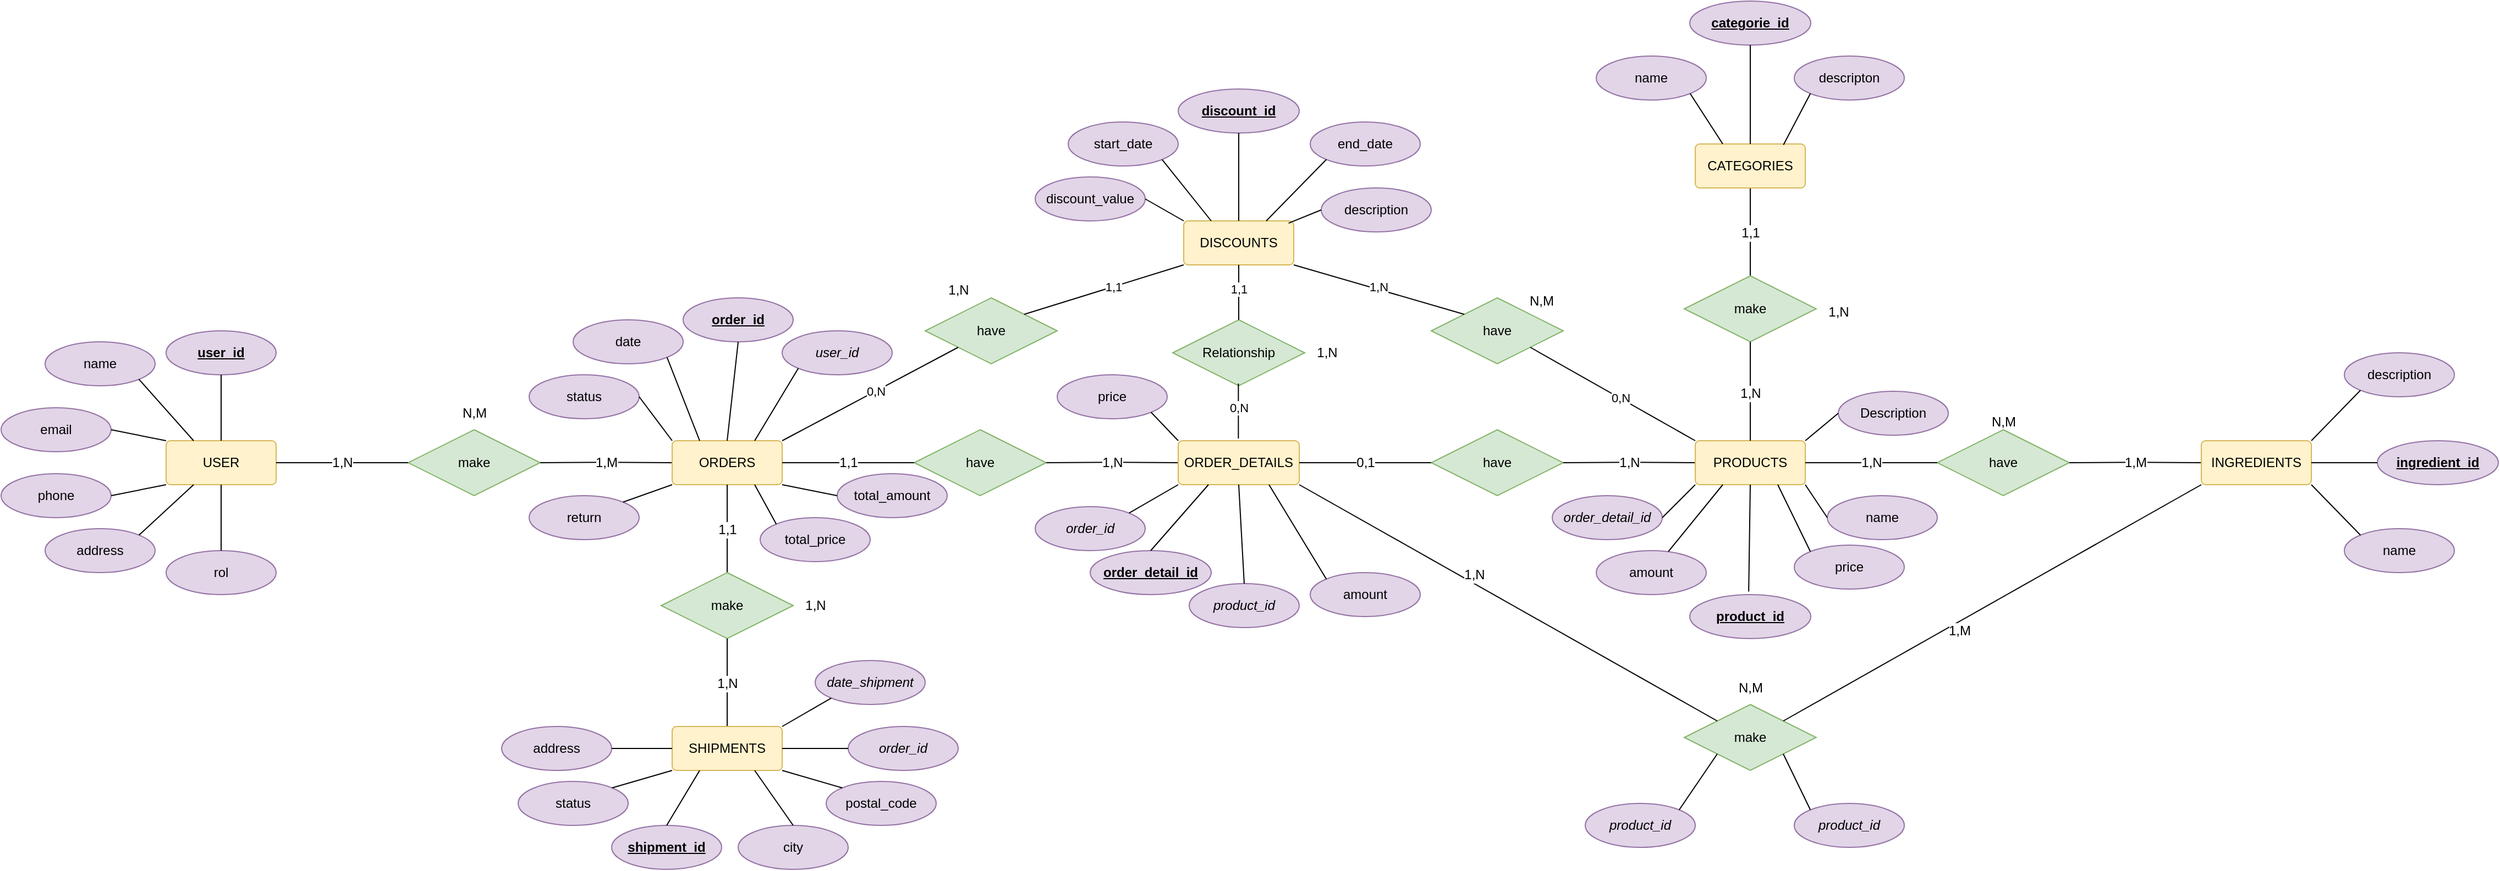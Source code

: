 <mxfile scale="1" border="0" version="24.7.8" pages="2">
  <diagram name="Página-1" id="jAJtv3heM20pbduXRPPp">
    <mxGraphModel dx="3400" dy="2174" grid="1" gridSize="10" guides="1" tooltips="1" connect="1" arrows="1" fold="1" page="0" pageScale="1" pageWidth="827" pageHeight="1169" math="0" shadow="0">
      <root>
        <mxCell id="0" />
        <mxCell id="1" parent="0" />
        <mxCell id="lBxiZ__qS_R0_bR5SqGW-3" value="USER" style="rounded=1;arcSize=10;whiteSpace=wrap;html=1;align=center;fillColor=#fff2cc;strokeColor=#d6b656;" parent="1" vertex="1">
          <mxGeometry x="-120" y="180" width="100" height="40" as="geometry" />
        </mxCell>
        <mxCell id="lBxiZ__qS_R0_bR5SqGW-4" value="make" style="shape=rhombus;perimeter=rhombusPerimeter;whiteSpace=wrap;html=1;align=center;fillColor=#d5e8d4;strokeColor=#82b366;" parent="1" vertex="1">
          <mxGeometry x="100" y="170" width="120" height="60" as="geometry" />
        </mxCell>
        <mxCell id="lBxiZ__qS_R0_bR5SqGW-6" value="" style="endArrow=none;html=1;rounded=0;exitX=1;exitY=0.5;exitDx=0;exitDy=0;entryX=0;entryY=0.5;entryDx=0;entryDy=0;" parent="1" source="lBxiZ__qS_R0_bR5SqGW-3" target="lBxiZ__qS_R0_bR5SqGW-4" edge="1">
          <mxGeometry width="50" height="50" relative="1" as="geometry">
            <mxPoint x="100" y="280" as="sourcePoint" />
            <mxPoint x="150" y="230" as="targetPoint" />
            <Array as="points">
              <mxPoint x="40" y="200" />
            </Array>
          </mxGeometry>
        </mxCell>
        <mxCell id="lBxiZ__qS_R0_bR5SqGW-7" value="1,N" style="edgeLabel;html=1;align=center;verticalAlign=middle;resizable=0;points=[];fontSize=12;spacingLeft=5;spacingRight=5;" parent="lBxiZ__qS_R0_bR5SqGW-6" vertex="1" connectable="0">
          <mxGeometry x="-0.238" y="-1" relative="1" as="geometry">
            <mxPoint x="14" y="-1" as="offset" />
          </mxGeometry>
        </mxCell>
        <mxCell id="lBxiZ__qS_R0_bR5SqGW-8" value="" style="endArrow=none;html=1;rounded=0;exitX=1;exitY=0.5;exitDx=0;exitDy=0;entryX=0;entryY=0.5;entryDx=0;entryDy=0;" parent="1" source="lBxiZ__qS_R0_bR5SqGW-4" target="lBxiZ__qS_R0_bR5SqGW-10" edge="1">
          <mxGeometry width="50" height="50" relative="1" as="geometry">
            <mxPoint x="220" y="199.63" as="sourcePoint" />
            <mxPoint x="340" y="199.63" as="targetPoint" />
            <Array as="points">
              <mxPoint x="280" y="199.63" />
            </Array>
          </mxGeometry>
        </mxCell>
        <mxCell id="lBxiZ__qS_R0_bR5SqGW-9" value="1,M" style="edgeLabel;html=1;align=center;verticalAlign=middle;resizable=0;points=[];fontSize=12;spacingLeft=5;spacingRight=5;" parent="lBxiZ__qS_R0_bR5SqGW-8" vertex="1" connectable="0">
          <mxGeometry x="-0.238" y="-1" relative="1" as="geometry">
            <mxPoint x="14" y="-1" as="offset" />
          </mxGeometry>
        </mxCell>
        <mxCell id="lBxiZ__qS_R0_bR5SqGW-10" value="ORDERS" style="rounded=1;arcSize=10;whiteSpace=wrap;html=1;align=center;fillColor=#fff2cc;strokeColor=#d6b656;" parent="1" vertex="1">
          <mxGeometry x="340" y="180" width="100" height="40" as="geometry" />
        </mxCell>
        <mxCell id="lBxiZ__qS_R0_bR5SqGW-12" value="" style="endArrow=none;html=1;rounded=0;exitX=0.5;exitY=0;exitDx=0;exitDy=0;entryX=0.5;entryY=1;entryDx=0;entryDy=0;" parent="1" source="lBxiZ__qS_R0_bR5SqGW-11" target="lBxiZ__qS_R0_bR5SqGW-10" edge="1">
          <mxGeometry width="50" height="50" relative="1" as="geometry">
            <mxPoint x="300" y="260.37" as="sourcePoint" />
            <mxPoint x="420" y="260" as="targetPoint" />
            <Array as="points" />
          </mxGeometry>
        </mxCell>
        <mxCell id="lBxiZ__qS_R0_bR5SqGW-13" value="1,1" style="edgeLabel;html=1;align=center;verticalAlign=middle;resizable=0;points=[];fontSize=12;spacingLeft=5;spacingRight=5;" parent="lBxiZ__qS_R0_bR5SqGW-12" vertex="1" connectable="0">
          <mxGeometry x="-0.238" y="-1" relative="1" as="geometry">
            <mxPoint x="-1" y="-9" as="offset" />
          </mxGeometry>
        </mxCell>
        <mxCell id="lBxiZ__qS_R0_bR5SqGW-11" value="make" style="shape=rhombus;perimeter=rhombusPerimeter;whiteSpace=wrap;html=1;align=center;fillColor=#d5e8d4;strokeColor=#82b366;" parent="1" vertex="1">
          <mxGeometry x="330" y="300" width="120" height="60" as="geometry" />
        </mxCell>
        <mxCell id="lBxiZ__qS_R0_bR5SqGW-14" value="" style="endArrow=none;html=1;rounded=0;exitX=0.5;exitY=0;exitDx=0;exitDy=0;entryX=0.5;entryY=1;entryDx=0;entryDy=0;" parent="1" source="lBxiZ__qS_R0_bR5SqGW-16" target="lBxiZ__qS_R0_bR5SqGW-11" edge="1">
          <mxGeometry width="50" height="50" relative="1" as="geometry">
            <mxPoint x="389.55" y="440" as="sourcePoint" />
            <mxPoint x="389.55" y="360" as="targetPoint" />
            <Array as="points" />
          </mxGeometry>
        </mxCell>
        <mxCell id="lBxiZ__qS_R0_bR5SqGW-15" value="1,N" style="edgeLabel;html=1;align=center;verticalAlign=middle;resizable=0;points=[];fontSize=12;spacingLeft=5;spacingRight=5;" parent="lBxiZ__qS_R0_bR5SqGW-14" vertex="1" connectable="0">
          <mxGeometry x="-0.238" y="-1" relative="1" as="geometry">
            <mxPoint x="-1" y="-9" as="offset" />
          </mxGeometry>
        </mxCell>
        <mxCell id="lBxiZ__qS_R0_bR5SqGW-16" value="SHIPMENTS" style="rounded=1;arcSize=10;whiteSpace=wrap;html=1;align=center;fillColor=#fff2cc;strokeColor=#d6b656;" parent="1" vertex="1">
          <mxGeometry x="340" y="440" width="100" height="40" as="geometry" />
        </mxCell>
        <mxCell id="lBxiZ__qS_R0_bR5SqGW-18" value="have" style="shape=rhombus;perimeter=rhombusPerimeter;whiteSpace=wrap;html=1;align=center;fillColor=#d5e8d4;strokeColor=#82b366;" parent="1" vertex="1">
          <mxGeometry x="560" y="170" width="120" height="60" as="geometry" />
        </mxCell>
        <mxCell id="lBxiZ__qS_R0_bR5SqGW-19" value="" style="endArrow=none;html=1;rounded=0;exitX=1;exitY=0.5;exitDx=0;exitDy=0;entryX=0;entryY=0.5;entryDx=0;entryDy=0;" parent="1" target="lBxiZ__qS_R0_bR5SqGW-18" edge="1">
          <mxGeometry width="50" height="50" relative="1" as="geometry">
            <mxPoint x="440" y="200" as="sourcePoint" />
            <mxPoint x="610" y="230" as="targetPoint" />
            <Array as="points">
              <mxPoint x="500" y="200" />
            </Array>
          </mxGeometry>
        </mxCell>
        <mxCell id="lBxiZ__qS_R0_bR5SqGW-20" value="1,1" style="edgeLabel;html=1;align=center;verticalAlign=middle;resizable=0;points=[];fontSize=12;spacingLeft=5;spacingRight=5;" parent="lBxiZ__qS_R0_bR5SqGW-19" vertex="1" connectable="0">
          <mxGeometry x="-0.238" y="-1" relative="1" as="geometry">
            <mxPoint x="14" y="-1" as="offset" />
          </mxGeometry>
        </mxCell>
        <mxCell id="lBxiZ__qS_R0_bR5SqGW-21" value="" style="endArrow=none;html=1;rounded=0;exitX=1;exitY=0.5;exitDx=0;exitDy=0;entryX=0;entryY=0.5;entryDx=0;entryDy=0;" parent="1" source="lBxiZ__qS_R0_bR5SqGW-18" edge="1">
          <mxGeometry width="50" height="50" relative="1" as="geometry">
            <mxPoint x="680" y="199.63" as="sourcePoint" />
            <mxPoint x="800" y="200" as="targetPoint" />
            <Array as="points">
              <mxPoint x="740" y="199.63" />
            </Array>
          </mxGeometry>
        </mxCell>
        <mxCell id="lBxiZ__qS_R0_bR5SqGW-22" value="1,N" style="edgeLabel;html=1;align=center;verticalAlign=middle;resizable=0;points=[];fontSize=12;spacingLeft=5;spacingRight=5;" parent="lBxiZ__qS_R0_bR5SqGW-21" vertex="1" connectable="0">
          <mxGeometry x="-0.238" y="-1" relative="1" as="geometry">
            <mxPoint x="14" y="-1" as="offset" />
          </mxGeometry>
        </mxCell>
        <mxCell id="lBxiZ__qS_R0_bR5SqGW-24" value="ORDER_DETAILS" style="rounded=1;arcSize=10;whiteSpace=wrap;html=1;align=center;fillColor=#fff2cc;strokeColor=#d6b656;" parent="1" vertex="1">
          <mxGeometry x="800" y="180" width="110" height="40" as="geometry" />
        </mxCell>
        <mxCell id="lBxiZ__qS_R0_bR5SqGW-29" value="have" style="shape=rhombus;perimeter=rhombusPerimeter;whiteSpace=wrap;html=1;align=center;fillColor=#d5e8d4;strokeColor=#82b366;" parent="1" vertex="1">
          <mxGeometry x="1030" y="170" width="120" height="60" as="geometry" />
        </mxCell>
        <mxCell id="lBxiZ__qS_R0_bR5SqGW-30" value="" style="endArrow=none;html=1;rounded=0;exitX=1;exitY=0.5;exitDx=0;exitDy=0;entryX=0;entryY=0.5;entryDx=0;entryDy=0;" parent="1" target="lBxiZ__qS_R0_bR5SqGW-29" edge="1">
          <mxGeometry width="50" height="50" relative="1" as="geometry">
            <mxPoint x="910" y="200" as="sourcePoint" />
            <mxPoint x="1080" y="230" as="targetPoint" />
            <Array as="points">
              <mxPoint x="970" y="200" />
            </Array>
          </mxGeometry>
        </mxCell>
        <mxCell id="lBxiZ__qS_R0_bR5SqGW-31" value="0,1" style="edgeLabel;html=1;align=center;verticalAlign=middle;resizable=0;points=[];fontSize=12;spacingLeft=5;spacingRight=5;" parent="lBxiZ__qS_R0_bR5SqGW-30" vertex="1" connectable="0">
          <mxGeometry x="-0.238" y="-1" relative="1" as="geometry">
            <mxPoint x="14" y="-1" as="offset" />
          </mxGeometry>
        </mxCell>
        <mxCell id="lBxiZ__qS_R0_bR5SqGW-32" value="" style="endArrow=none;html=1;rounded=0;exitX=1;exitY=0.5;exitDx=0;exitDy=0;entryX=0;entryY=0.5;entryDx=0;entryDy=0;" parent="1" source="lBxiZ__qS_R0_bR5SqGW-29" edge="1">
          <mxGeometry width="50" height="50" relative="1" as="geometry">
            <mxPoint x="1150" y="199.63" as="sourcePoint" />
            <mxPoint x="1270" y="200" as="targetPoint" />
            <Array as="points">
              <mxPoint x="1210" y="199.63" />
            </Array>
          </mxGeometry>
        </mxCell>
        <mxCell id="lBxiZ__qS_R0_bR5SqGW-33" value="1,N" style="edgeLabel;html=1;align=center;verticalAlign=middle;resizable=0;points=[];fontSize=12;spacingLeft=5;spacingRight=5;" parent="lBxiZ__qS_R0_bR5SqGW-32" vertex="1" connectable="0">
          <mxGeometry x="-0.238" y="-1" relative="1" as="geometry">
            <mxPoint x="14" y="-1" as="offset" />
          </mxGeometry>
        </mxCell>
        <mxCell id="lBxiZ__qS_R0_bR5SqGW-34" value="PRODUCTS" style="rounded=1;arcSize=10;whiteSpace=wrap;html=1;align=center;fillColor=#fff2cc;strokeColor=#d6b656;" parent="1" vertex="1">
          <mxGeometry x="1270" y="180" width="100" height="40" as="geometry" />
        </mxCell>
        <mxCell id="lBxiZ__qS_R0_bR5SqGW-35" value="have" style="shape=rhombus;perimeter=rhombusPerimeter;whiteSpace=wrap;html=1;align=center;fillColor=#d5e8d4;strokeColor=#82b366;" parent="1" vertex="1">
          <mxGeometry x="1490" y="170" width="120" height="60" as="geometry" />
        </mxCell>
        <mxCell id="lBxiZ__qS_R0_bR5SqGW-36" value="" style="endArrow=none;html=1;rounded=0;exitX=1;exitY=0.5;exitDx=0;exitDy=0;entryX=0;entryY=0.5;entryDx=0;entryDy=0;" parent="1" target="lBxiZ__qS_R0_bR5SqGW-35" edge="1">
          <mxGeometry width="50" height="50" relative="1" as="geometry">
            <mxPoint x="1370" y="200" as="sourcePoint" />
            <mxPoint x="1540" y="230" as="targetPoint" />
            <Array as="points">
              <mxPoint x="1430" y="200" />
            </Array>
          </mxGeometry>
        </mxCell>
        <mxCell id="lBxiZ__qS_R0_bR5SqGW-37" value="1,N" style="edgeLabel;html=1;align=center;verticalAlign=middle;resizable=0;points=[];fontSize=12;spacingLeft=5;spacingRight=5;" parent="lBxiZ__qS_R0_bR5SqGW-36" vertex="1" connectable="0">
          <mxGeometry x="-0.238" y="-1" relative="1" as="geometry">
            <mxPoint x="14" y="-1" as="offset" />
          </mxGeometry>
        </mxCell>
        <mxCell id="lBxiZ__qS_R0_bR5SqGW-38" value="" style="endArrow=none;html=1;rounded=0;exitX=1;exitY=0.5;exitDx=0;exitDy=0;entryX=0;entryY=0.5;entryDx=0;entryDy=0;" parent="1" source="lBxiZ__qS_R0_bR5SqGW-35" edge="1">
          <mxGeometry width="50" height="50" relative="1" as="geometry">
            <mxPoint x="1610" y="199.63" as="sourcePoint" />
            <mxPoint x="1730" y="200" as="targetPoint" />
            <Array as="points">
              <mxPoint x="1670" y="199.63" />
            </Array>
          </mxGeometry>
        </mxCell>
        <mxCell id="lBxiZ__qS_R0_bR5SqGW-39" value="1,M" style="edgeLabel;html=1;align=center;verticalAlign=middle;resizable=0;points=[];fontSize=12;spacingLeft=5;spacingRight=5;" parent="lBxiZ__qS_R0_bR5SqGW-38" vertex="1" connectable="0">
          <mxGeometry x="-0.238" y="-1" relative="1" as="geometry">
            <mxPoint x="14" y="-1" as="offset" />
          </mxGeometry>
        </mxCell>
        <mxCell id="lBxiZ__qS_R0_bR5SqGW-40" value="INGREDIENTS" style="rounded=1;arcSize=10;whiteSpace=wrap;html=1;align=center;fillColor=#fff2cc;strokeColor=#d6b656;" parent="1" vertex="1">
          <mxGeometry x="1730" y="180" width="100" height="40" as="geometry" />
        </mxCell>
        <mxCell id="lBxiZ__qS_R0_bR5SqGW-41" value="" style="endArrow=none;html=1;rounded=0;exitX=0.5;exitY=0;exitDx=0;exitDy=0;entryX=0.5;entryY=1;entryDx=0;entryDy=0;" parent="1" source="lBxiZ__qS_R0_bR5SqGW-43" edge="1">
          <mxGeometry width="50" height="50" relative="1" as="geometry">
            <mxPoint x="1230" y="-9.63" as="sourcePoint" />
            <mxPoint x="1320" y="-50" as="targetPoint" />
            <Array as="points" />
          </mxGeometry>
        </mxCell>
        <mxCell id="lBxiZ__qS_R0_bR5SqGW-42" value="1,1" style="edgeLabel;html=1;align=center;verticalAlign=middle;resizable=0;points=[];fontSize=12;spacingLeft=5;spacingRight=5;" parent="lBxiZ__qS_R0_bR5SqGW-41" vertex="1" connectable="0">
          <mxGeometry x="-0.238" y="-1" relative="1" as="geometry">
            <mxPoint x="-1" y="-9" as="offset" />
          </mxGeometry>
        </mxCell>
        <mxCell id="lBxiZ__qS_R0_bR5SqGW-43" value="make" style="shape=rhombus;perimeter=rhombusPerimeter;whiteSpace=wrap;html=1;align=center;fillColor=#d5e8d4;strokeColor=#82b366;" parent="1" vertex="1">
          <mxGeometry x="1260" y="30" width="120" height="60" as="geometry" />
        </mxCell>
        <mxCell id="lBxiZ__qS_R0_bR5SqGW-44" value="" style="endArrow=none;html=1;rounded=0;entryX=0.5;entryY=1;entryDx=0;entryDy=0;" parent="1" target="lBxiZ__qS_R0_bR5SqGW-43" edge="1">
          <mxGeometry width="50" height="50" relative="1" as="geometry">
            <mxPoint x="1320" y="180" as="sourcePoint" />
            <mxPoint x="1319.55" y="90" as="targetPoint" />
            <Array as="points" />
          </mxGeometry>
        </mxCell>
        <mxCell id="lBxiZ__qS_R0_bR5SqGW-45" value="1,N" style="edgeLabel;html=1;align=center;verticalAlign=middle;resizable=0;points=[];fontSize=12;spacingLeft=5;spacingRight=5;" parent="lBxiZ__qS_R0_bR5SqGW-44" vertex="1" connectable="0">
          <mxGeometry x="-0.238" y="-1" relative="1" as="geometry">
            <mxPoint x="-1" y="-9" as="offset" />
          </mxGeometry>
        </mxCell>
        <mxCell id="lBxiZ__qS_R0_bR5SqGW-46" value="CATEGORIES" style="rounded=1;arcSize=10;whiteSpace=wrap;html=1;align=center;fillColor=#fff2cc;strokeColor=#d6b656;" parent="1" vertex="1">
          <mxGeometry x="1270" y="-90" width="100" height="40" as="geometry" />
        </mxCell>
        <mxCell id="lBxiZ__qS_R0_bR5SqGW-48" value="DISCOUNTS" style="rounded=1;arcSize=10;whiteSpace=wrap;html=1;align=center;fillColor=#fff2cc;strokeColor=#d6b656;" parent="1" vertex="1">
          <mxGeometry x="805" y="-20" width="100" height="40" as="geometry" />
        </mxCell>
        <mxCell id="lBxiZ__qS_R0_bR5SqGW-51" value="have" style="shape=rhombus;perimeter=rhombusPerimeter;whiteSpace=wrap;html=1;align=center;fillColor=#d5e8d4;strokeColor=#82b366;" parent="1" vertex="1">
          <mxGeometry x="1030" y="50" width="120" height="60" as="geometry" />
        </mxCell>
        <mxCell id="lBxiZ__qS_R0_bR5SqGW-55" value="" style="endArrow=none;html=1;rounded=0;exitX=0;exitY=0;exitDx=0;exitDy=0;entryX=1;entryY=1;entryDx=0;entryDy=0;" parent="1" source="lBxiZ__qS_R0_bR5SqGW-34" target="lBxiZ__qS_R0_bR5SqGW-51" edge="1">
          <mxGeometry width="50" height="50" relative="1" as="geometry">
            <mxPoint x="1150" y="150" as="sourcePoint" />
            <mxPoint x="1200" y="100" as="targetPoint" />
          </mxGeometry>
        </mxCell>
        <mxCell id="cFIYYu65W-cfg0NRTtNZ-15" value="0,N" style="edgeLabel;html=1;align=center;verticalAlign=middle;resizable=0;points=[];" parent="lBxiZ__qS_R0_bR5SqGW-55" vertex="1" connectable="0">
          <mxGeometry x="-0.085" relative="1" as="geometry">
            <mxPoint as="offset" />
          </mxGeometry>
        </mxCell>
        <mxCell id="lBxiZ__qS_R0_bR5SqGW-57" value="" style="endArrow=none;html=1;rounded=0;exitX=0;exitY=0;exitDx=0;exitDy=0;entryX=1;entryY=1;entryDx=0;entryDy=0;" parent="1" source="lBxiZ__qS_R0_bR5SqGW-51" target="lBxiZ__qS_R0_bR5SqGW-48" edge="1">
          <mxGeometry width="50" height="50" relative="1" as="geometry">
            <mxPoint x="1090" y="50" as="sourcePoint" />
            <mxPoint x="1030" y="20" as="targetPoint" />
            <Array as="points" />
          </mxGeometry>
        </mxCell>
        <mxCell id="cFIYYu65W-cfg0NRTtNZ-12" value="1,N" style="edgeLabel;html=1;align=center;verticalAlign=middle;resizable=0;points=[];" parent="lBxiZ__qS_R0_bR5SqGW-57" vertex="1" connectable="0">
          <mxGeometry x="0.02" y="-2" relative="1" as="geometry">
            <mxPoint as="offset" />
          </mxGeometry>
        </mxCell>
        <mxCell id="lBxiZ__qS_R0_bR5SqGW-59" value="have" style="shape=rhombus;perimeter=rhombusPerimeter;whiteSpace=wrap;html=1;align=center;fillColor=#d5e8d4;strokeColor=#82b366;direction=east;" parent="1" vertex="1">
          <mxGeometry x="570" y="50" width="120" height="60" as="geometry" />
        </mxCell>
        <mxCell id="lBxiZ__qS_R0_bR5SqGW-60" value="" style="endArrow=none;html=1;rounded=0;exitX=1;exitY=0;exitDx=0;exitDy=0;entryX=0;entryY=1;entryDx=0;entryDy=0;" parent="1" source="lBxiZ__qS_R0_bR5SqGW-10" target="lBxiZ__qS_R0_bR5SqGW-59" edge="1">
          <mxGeometry width="50" height="50" relative="1" as="geometry">
            <mxPoint x="755" y="140" as="sourcePoint" />
            <mxPoint x="685" y="60" as="targetPoint" />
          </mxGeometry>
        </mxCell>
        <mxCell id="cFIYYu65W-cfg0NRTtNZ-9" value="0,N" style="edgeLabel;html=1;align=center;verticalAlign=middle;resizable=0;points=[];" parent="lBxiZ__qS_R0_bR5SqGW-60" vertex="1" connectable="0">
          <mxGeometry x="0.063" relative="1" as="geometry">
            <mxPoint as="offset" />
          </mxGeometry>
        </mxCell>
        <mxCell id="lBxiZ__qS_R0_bR5SqGW-61" value="" style="endArrow=none;html=1;rounded=0;exitX=1;exitY=0;exitDx=0;exitDy=0;entryX=0;entryY=1;entryDx=0;entryDy=0;" parent="1" source="lBxiZ__qS_R0_bR5SqGW-59" target="lBxiZ__qS_R0_bR5SqGW-48" edge="1">
          <mxGeometry width="50" height="50" relative="1" as="geometry">
            <mxPoint x="575" y="10" as="sourcePoint" />
            <mxPoint x="390" y="-20" as="targetPoint" />
            <Array as="points" />
          </mxGeometry>
        </mxCell>
        <mxCell id="cFIYYu65W-cfg0NRTtNZ-11" value="1,1" style="edgeLabel;html=1;align=center;verticalAlign=middle;resizable=0;points=[];" parent="lBxiZ__qS_R0_bR5SqGW-61" vertex="1" connectable="0">
          <mxGeometry x="0.116" relative="1" as="geometry">
            <mxPoint as="offset" />
          </mxGeometry>
        </mxCell>
        <mxCell id="lBxiZ__qS_R0_bR5SqGW-62" value="make" style="shape=rhombus;perimeter=rhombusPerimeter;whiteSpace=wrap;html=1;align=center;fillColor=#d5e8d4;strokeColor=#82b366;" parent="1" vertex="1">
          <mxGeometry x="1260" y="420" width="120" height="60" as="geometry" />
        </mxCell>
        <mxCell id="lBxiZ__qS_R0_bR5SqGW-63" value="" style="endArrow=none;html=1;rounded=0;exitX=1;exitY=1;exitDx=0;exitDy=0;entryX=0;entryY=0;entryDx=0;entryDy=0;" parent="1" source="lBxiZ__qS_R0_bR5SqGW-24" target="lBxiZ__qS_R0_bR5SqGW-62" edge="1">
          <mxGeometry width="50" height="50" relative="1" as="geometry">
            <mxPoint x="1140" y="360" as="sourcePoint" />
            <mxPoint x="1310" y="390" as="targetPoint" />
            <Array as="points" />
          </mxGeometry>
        </mxCell>
        <mxCell id="lBxiZ__qS_R0_bR5SqGW-64" value="1,N" style="edgeLabel;html=1;align=center;verticalAlign=middle;resizable=0;points=[];fontSize=12;spacingLeft=5;spacingRight=5;" parent="lBxiZ__qS_R0_bR5SqGW-63" vertex="1" connectable="0">
          <mxGeometry x="-0.238" y="-1" relative="1" as="geometry">
            <mxPoint x="14" y="-1" as="offset" />
          </mxGeometry>
        </mxCell>
        <mxCell id="lBxiZ__qS_R0_bR5SqGW-65" value="" style="endArrow=none;html=1;rounded=0;exitX=1;exitY=0;exitDx=0;exitDy=0;entryX=0;entryY=1;entryDx=0;entryDy=0;" parent="1" source="lBxiZ__qS_R0_bR5SqGW-62" target="lBxiZ__qS_R0_bR5SqGW-40" edge="1">
          <mxGeometry width="50" height="50" relative="1" as="geometry">
            <mxPoint x="1380" y="359.63" as="sourcePoint" />
            <mxPoint x="1500" y="360" as="targetPoint" />
            <Array as="points" />
          </mxGeometry>
        </mxCell>
        <mxCell id="lBxiZ__qS_R0_bR5SqGW-66" value="1,M" style="edgeLabel;html=1;align=center;verticalAlign=middle;resizable=0;points=[];fontSize=12;spacingLeft=5;spacingRight=5;" parent="lBxiZ__qS_R0_bR5SqGW-65" vertex="1" connectable="0">
          <mxGeometry x="-0.238" y="-1" relative="1" as="geometry">
            <mxPoint x="14" y="-1" as="offset" />
          </mxGeometry>
        </mxCell>
        <mxCell id="lBxiZ__qS_R0_bR5SqGW-67" value="N,M" style="text;html=1;align=center;verticalAlign=middle;resizable=0;points=[];autosize=1;strokeColor=none;fillColor=none;" parent="1" vertex="1">
          <mxGeometry x="135" y="140" width="50" height="30" as="geometry" />
        </mxCell>
        <mxCell id="lBxiZ__qS_R0_bR5SqGW-68" value="&lt;u&gt;&lt;b&gt;user_id&lt;/b&gt;&lt;/u&gt;" style="ellipse;whiteSpace=wrap;html=1;align=center;fillColor=#e1d5e7;strokeColor=#9673a6;" parent="1" vertex="1">
          <mxGeometry x="-120" y="80" width="100" height="40" as="geometry" />
        </mxCell>
        <mxCell id="lBxiZ__qS_R0_bR5SqGW-69" value="name" style="ellipse;whiteSpace=wrap;html=1;align=center;fillColor=#e1d5e7;strokeColor=#9673a6;" parent="1" vertex="1">
          <mxGeometry x="-230" y="90" width="100" height="40" as="geometry" />
        </mxCell>
        <mxCell id="lBxiZ__qS_R0_bR5SqGW-70" value="email" style="ellipse;whiteSpace=wrap;html=1;align=center;fillColor=#e1d5e7;strokeColor=#9673a6;" parent="1" vertex="1">
          <mxGeometry x="-270" y="150" width="100" height="40" as="geometry" />
        </mxCell>
        <mxCell id="lBxiZ__qS_R0_bR5SqGW-71" value="phone" style="ellipse;whiteSpace=wrap;html=1;align=center;fillColor=#e1d5e7;strokeColor=#9673a6;" parent="1" vertex="1">
          <mxGeometry x="-270" y="210" width="100" height="40" as="geometry" />
        </mxCell>
        <mxCell id="lBxiZ__qS_R0_bR5SqGW-72" value="address" style="ellipse;whiteSpace=wrap;html=1;align=center;fillColor=#e1d5e7;strokeColor=#9673a6;" parent="1" vertex="1">
          <mxGeometry x="-230" y="260" width="100" height="40" as="geometry" />
        </mxCell>
        <mxCell id="lBxiZ__qS_R0_bR5SqGW-73" value="rol" style="ellipse;whiteSpace=wrap;html=1;align=center;fillColor=#e1d5e7;strokeColor=#9673a6;" parent="1" vertex="1">
          <mxGeometry x="-120" y="280" width="100" height="40" as="geometry" />
        </mxCell>
        <mxCell id="lBxiZ__qS_R0_bR5SqGW-76" value="" style="endArrow=none;html=1;rounded=0;exitX=0.5;exitY=1;exitDx=0;exitDy=0;entryX=0.5;entryY=0;entryDx=0;entryDy=0;" parent="1" source="lBxiZ__qS_R0_bR5SqGW-68" target="lBxiZ__qS_R0_bR5SqGW-3" edge="1">
          <mxGeometry width="50" height="50" relative="1" as="geometry">
            <mxPoint x="-10" y="154.78" as="sourcePoint" />
            <mxPoint x="110" y="154.78" as="targetPoint" />
            <Array as="points" />
          </mxGeometry>
        </mxCell>
        <mxCell id="lBxiZ__qS_R0_bR5SqGW-78" value="" style="endArrow=none;html=1;rounded=0;exitX=1;exitY=1;exitDx=0;exitDy=0;entryX=0.25;entryY=0;entryDx=0;entryDy=0;" parent="1" source="lBxiZ__qS_R0_bR5SqGW-69" target="lBxiZ__qS_R0_bR5SqGW-3" edge="1">
          <mxGeometry width="50" height="50" relative="1" as="geometry">
            <mxPoint x="-120.43" y="120" as="sourcePoint" />
            <mxPoint x="-120.43" y="180" as="targetPoint" />
            <Array as="points" />
          </mxGeometry>
        </mxCell>
        <mxCell id="lBxiZ__qS_R0_bR5SqGW-79" value="" style="endArrow=none;html=1;rounded=0;exitX=1;exitY=0.5;exitDx=0;exitDy=0;entryX=0;entryY=0;entryDx=0;entryDy=0;" parent="1" source="lBxiZ__qS_R0_bR5SqGW-70" target="lBxiZ__qS_R0_bR5SqGW-3" edge="1">
          <mxGeometry width="50" height="50" relative="1" as="geometry">
            <mxPoint x="-135" y="134" as="sourcePoint" />
            <mxPoint x="-85" y="190" as="targetPoint" />
            <Array as="points" />
          </mxGeometry>
        </mxCell>
        <mxCell id="lBxiZ__qS_R0_bR5SqGW-80" value="" style="endArrow=none;html=1;rounded=0;entryX=0;entryY=1;entryDx=0;entryDy=0;exitX=1;exitY=0.5;exitDx=0;exitDy=0;" parent="1" source="lBxiZ__qS_R0_bR5SqGW-71" target="lBxiZ__qS_R0_bR5SqGW-3" edge="1">
          <mxGeometry width="50" height="50" relative="1" as="geometry">
            <mxPoint x="-150" y="220" as="sourcePoint" />
            <mxPoint x="-140" y="210" as="targetPoint" />
            <Array as="points" />
          </mxGeometry>
        </mxCell>
        <mxCell id="lBxiZ__qS_R0_bR5SqGW-81" value="" style="endArrow=none;html=1;rounded=0;exitX=1;exitY=0;exitDx=0;exitDy=0;entryX=0.25;entryY=1;entryDx=0;entryDy=0;" parent="1" source="lBxiZ__qS_R0_bR5SqGW-72" target="lBxiZ__qS_R0_bR5SqGW-3" edge="1">
          <mxGeometry width="50" height="50" relative="1" as="geometry">
            <mxPoint x="-150" y="190" as="sourcePoint" />
            <mxPoint x="-100" y="200" as="targetPoint" />
            <Array as="points" />
          </mxGeometry>
        </mxCell>
        <mxCell id="lBxiZ__qS_R0_bR5SqGW-82" value="" style="endArrow=none;html=1;rounded=0;exitX=0.5;exitY=0;exitDx=0;exitDy=0;entryX=0.5;entryY=1;entryDx=0;entryDy=0;" parent="1" source="lBxiZ__qS_R0_bR5SqGW-73" target="lBxiZ__qS_R0_bR5SqGW-3" edge="1">
          <mxGeometry width="50" height="50" relative="1" as="geometry">
            <mxPoint x="-100" y="276" as="sourcePoint" />
            <mxPoint x="-50" y="230" as="targetPoint" />
            <Array as="points" />
          </mxGeometry>
        </mxCell>
        <mxCell id="lBxiZ__qS_R0_bR5SqGW-83" value="&lt;b&gt;&lt;u&gt;order_id&lt;/u&gt;&lt;/b&gt;" style="ellipse;whiteSpace=wrap;html=1;align=center;fillColor=#e1d5e7;strokeColor=#9673a6;" parent="1" vertex="1">
          <mxGeometry x="350" y="50" width="100" height="40" as="geometry" />
        </mxCell>
        <mxCell id="lBxiZ__qS_R0_bR5SqGW-84" value="" style="endArrow=none;html=1;rounded=0;exitX=0.5;exitY=1;exitDx=0;exitDy=0;entryX=0.5;entryY=0;entryDx=0;entryDy=0;" parent="1" source="lBxiZ__qS_R0_bR5SqGW-83" target="lBxiZ__qS_R0_bR5SqGW-10" edge="1">
          <mxGeometry width="50" height="50" relative="1" as="geometry">
            <mxPoint x="400" y="120" as="sourcePoint" />
            <mxPoint x="400" y="180" as="targetPoint" />
            <Array as="points" />
          </mxGeometry>
        </mxCell>
        <mxCell id="lBxiZ__qS_R0_bR5SqGW-85" value="date" style="ellipse;whiteSpace=wrap;html=1;align=center;fillColor=#e1d5e7;strokeColor=#9673a6;" parent="1" vertex="1">
          <mxGeometry x="250" y="70" width="100" height="40" as="geometry" />
        </mxCell>
        <mxCell id="lBxiZ__qS_R0_bR5SqGW-86" value="status" style="ellipse;whiteSpace=wrap;html=1;align=center;fillColor=#e1d5e7;strokeColor=#9673a6;" parent="1" vertex="1">
          <mxGeometry x="210" y="120" width="100" height="40" as="geometry" />
        </mxCell>
        <mxCell id="lBxiZ__qS_R0_bR5SqGW-87" value="" style="endArrow=none;html=1;rounded=0;exitX=1;exitY=1;exitDx=0;exitDy=0;entryX=0.25;entryY=0;entryDx=0;entryDy=0;" parent="1" source="lBxiZ__qS_R0_bR5SqGW-85" target="lBxiZ__qS_R0_bR5SqGW-10" edge="1">
          <mxGeometry width="50" height="50" relative="1" as="geometry">
            <mxPoint x="370" y="110" as="sourcePoint" />
            <mxPoint x="390" y="180" as="targetPoint" />
            <Array as="points" />
          </mxGeometry>
        </mxCell>
        <mxCell id="lBxiZ__qS_R0_bR5SqGW-88" value="" style="endArrow=none;html=1;rounded=0;exitX=1;exitY=0.5;exitDx=0;exitDy=0;entryX=0;entryY=0;entryDx=0;entryDy=0;" parent="1" source="lBxiZ__qS_R0_bR5SqGW-86" target="lBxiZ__qS_R0_bR5SqGW-10" edge="1">
          <mxGeometry width="50" height="50" relative="1" as="geometry">
            <mxPoint x="335" y="120" as="sourcePoint" />
            <mxPoint x="370" y="196" as="targetPoint" />
            <Array as="points" />
          </mxGeometry>
        </mxCell>
        <mxCell id="lBxiZ__qS_R0_bR5SqGW-89" value="&lt;i&gt;user_id&lt;/i&gt;" style="ellipse;whiteSpace=wrap;html=1;align=center;fillColor=#e1d5e7;strokeColor=#9673a6;" parent="1" vertex="1">
          <mxGeometry x="440" y="80" width="100" height="40" as="geometry" />
        </mxCell>
        <mxCell id="lBxiZ__qS_R0_bR5SqGW-90" value="" style="endArrow=none;html=1;rounded=0;exitX=0;exitY=1;exitDx=0;exitDy=0;entryX=0.75;entryY=0;entryDx=0;entryDy=0;" parent="1" source="lBxiZ__qS_R0_bR5SqGW-89" target="lBxiZ__qS_R0_bR5SqGW-10" edge="1">
          <mxGeometry width="50" height="50" relative="1" as="geometry">
            <mxPoint x="435" y="110" as="sourcePoint" />
            <mxPoint x="430" y="160" as="targetPoint" />
            <Array as="points" />
          </mxGeometry>
        </mxCell>
        <mxCell id="lBxiZ__qS_R0_bR5SqGW-91" value="return" style="ellipse;whiteSpace=wrap;html=1;align=center;fillColor=#e1d5e7;strokeColor=#9673a6;" parent="1" vertex="1">
          <mxGeometry x="210" y="230" width="100" height="40" as="geometry" />
        </mxCell>
        <mxCell id="lBxiZ__qS_R0_bR5SqGW-92" value="" style="endArrow=none;html=1;rounded=0;exitX=1;exitY=0;exitDx=0;exitDy=0;entryX=0;entryY=1;entryDx=0;entryDy=0;" parent="1" source="lBxiZ__qS_R0_bR5SqGW-91" target="lBxiZ__qS_R0_bR5SqGW-10" edge="1">
          <mxGeometry width="50" height="50" relative="1" as="geometry">
            <mxPoint x="310" y="250" as="sourcePoint" />
            <mxPoint x="340" y="290" as="targetPoint" />
            <Array as="points" />
          </mxGeometry>
        </mxCell>
        <mxCell id="lBxiZ__qS_R0_bR5SqGW-94" value="address" style="ellipse;whiteSpace=wrap;html=1;align=center;fillColor=#e1d5e7;strokeColor=#9673a6;" parent="1" vertex="1">
          <mxGeometry x="185" y="440" width="100" height="40" as="geometry" />
        </mxCell>
        <mxCell id="lBxiZ__qS_R0_bR5SqGW-95" value="" style="endArrow=none;html=1;rounded=0;exitX=1;exitY=0.5;exitDx=0;exitDy=0;entryX=0;entryY=0.5;entryDx=0;entryDy=0;" parent="1" source="lBxiZ__qS_R0_bR5SqGW-94" target="lBxiZ__qS_R0_bR5SqGW-16" edge="1">
          <mxGeometry width="50" height="50" relative="1" as="geometry">
            <mxPoint x="290" y="480" as="sourcePoint" />
            <mxPoint x="335" y="464" as="targetPoint" />
            <Array as="points" />
          </mxGeometry>
        </mxCell>
        <mxCell id="lBxiZ__qS_R0_bR5SqGW-96" value="&lt;b&gt;&lt;u&gt;shipment_id&lt;/u&gt;&lt;/b&gt;" style="ellipse;whiteSpace=wrap;html=1;align=center;fillColor=#e1d5e7;strokeColor=#9673a6;" parent="1" vertex="1">
          <mxGeometry x="285" y="530" width="100" height="40" as="geometry" />
        </mxCell>
        <mxCell id="lBxiZ__qS_R0_bR5SqGW-97" value="&lt;i&gt;order_id&lt;/i&gt;" style="ellipse;whiteSpace=wrap;html=1;align=center;fillColor=#e1d5e7;strokeColor=#9673a6;" parent="1" vertex="1">
          <mxGeometry x="500" y="440" width="100" height="40" as="geometry" />
        </mxCell>
        <mxCell id="lBxiZ__qS_R0_bR5SqGW-98" value="1,N" style="text;html=1;align=center;verticalAlign=middle;resizable=0;points=[];autosize=1;strokeColor=none;fillColor=none;" parent="1" vertex="1">
          <mxGeometry x="450" y="315" width="40" height="30" as="geometry" />
        </mxCell>
        <mxCell id="lBxiZ__qS_R0_bR5SqGW-99" value="status" style="ellipse;whiteSpace=wrap;html=1;align=center;fillColor=#e1d5e7;strokeColor=#9673a6;" parent="1" vertex="1">
          <mxGeometry x="200" y="490" width="100" height="40" as="geometry" />
        </mxCell>
        <mxCell id="lBxiZ__qS_R0_bR5SqGW-100" value="city" style="ellipse;whiteSpace=wrap;html=1;align=center;fillColor=#e1d5e7;strokeColor=#9673a6;" parent="1" vertex="1">
          <mxGeometry x="400" y="530" width="100" height="40" as="geometry" />
        </mxCell>
        <mxCell id="lBxiZ__qS_R0_bR5SqGW-102" value="postal_code" style="ellipse;whiteSpace=wrap;html=1;align=center;fillColor=#e1d5e7;strokeColor=#9673a6;" parent="1" vertex="1">
          <mxGeometry x="480" y="490" width="100" height="40" as="geometry" />
        </mxCell>
        <mxCell id="lBxiZ__qS_R0_bR5SqGW-104" value="" style="endArrow=none;html=1;rounded=0;exitX=1;exitY=0;exitDx=0;exitDy=0;entryX=0;entryY=1;entryDx=0;entryDy=0;" parent="1" source="lBxiZ__qS_R0_bR5SqGW-99" target="lBxiZ__qS_R0_bR5SqGW-16" edge="1">
          <mxGeometry width="50" height="50" relative="1" as="geometry">
            <mxPoint x="330" y="500" as="sourcePoint" />
            <mxPoint x="385" y="500" as="targetPoint" />
            <Array as="points" />
          </mxGeometry>
        </mxCell>
        <mxCell id="lBxiZ__qS_R0_bR5SqGW-105" value="" style="endArrow=none;html=1;rounded=0;exitX=0.5;exitY=0;exitDx=0;exitDy=0;entryX=0.25;entryY=1;entryDx=0;entryDy=0;" parent="1" source="lBxiZ__qS_R0_bR5SqGW-96" target="lBxiZ__qS_R0_bR5SqGW-16" edge="1">
          <mxGeometry width="50" height="50" relative="1" as="geometry">
            <mxPoint x="315" y="516" as="sourcePoint" />
            <mxPoint x="370" y="500" as="targetPoint" />
            <Array as="points" />
          </mxGeometry>
        </mxCell>
        <mxCell id="lBxiZ__qS_R0_bR5SqGW-106" value="" style="endArrow=none;html=1;rounded=0;exitX=0.5;exitY=0;exitDx=0;exitDy=0;entryX=0.75;entryY=1;entryDx=0;entryDy=0;" parent="1" source="lBxiZ__qS_R0_bR5SqGW-100" target="lBxiZ__qS_R0_bR5SqGW-16" edge="1">
          <mxGeometry width="50" height="50" relative="1" as="geometry">
            <mxPoint x="377.5" y="520" as="sourcePoint" />
            <mxPoint x="422.5" y="470" as="targetPoint" />
            <Array as="points" />
          </mxGeometry>
        </mxCell>
        <mxCell id="lBxiZ__qS_R0_bR5SqGW-107" value="" style="endArrow=none;html=1;rounded=0;exitX=0;exitY=0;exitDx=0;exitDy=0;entryX=1;entryY=1;entryDx=0;entryDy=0;" parent="1" source="lBxiZ__qS_R0_bR5SqGW-102" target="lBxiZ__qS_R0_bR5SqGW-16" edge="1">
          <mxGeometry width="50" height="50" relative="1" as="geometry">
            <mxPoint x="484.825" y="505.858" as="sourcePoint" />
            <mxPoint x="455.18" y="450" as="targetPoint" />
            <Array as="points" />
          </mxGeometry>
        </mxCell>
        <mxCell id="lBxiZ__qS_R0_bR5SqGW-108" value="" style="endArrow=none;html=1;rounded=0;exitX=0;exitY=0.5;exitDx=0;exitDy=0;entryX=1;entryY=0.5;entryDx=0;entryDy=0;" parent="1" source="lBxiZ__qS_R0_bR5SqGW-97" target="lBxiZ__qS_R0_bR5SqGW-16" edge="1">
          <mxGeometry width="50" height="50" relative="1" as="geometry">
            <mxPoint x="515" y="466" as="sourcePoint" />
            <mxPoint x="460" y="440" as="targetPoint" />
            <Array as="points" />
          </mxGeometry>
        </mxCell>
        <mxCell id="cFIYYu65W-cfg0NRTtNZ-1" value="&lt;i&gt;order_id&lt;/i&gt;" style="ellipse;whiteSpace=wrap;html=1;align=center;fillColor=#e1d5e7;strokeColor=#9673a6;" parent="1" vertex="1">
          <mxGeometry x="670" y="240" width="100" height="40" as="geometry" />
        </mxCell>
        <mxCell id="cFIYYu65W-cfg0NRTtNZ-2" value="" style="endArrow=none;html=1;rounded=0;exitX=1;exitY=0;exitDx=0;exitDy=0;entryX=0;entryY=1;entryDx=0;entryDy=0;" parent="1" source="cFIYYu65W-cfg0NRTtNZ-1" target="lBxiZ__qS_R0_bR5SqGW-24" edge="1">
          <mxGeometry width="50" height="50" relative="1" as="geometry">
            <mxPoint x="850" y="300" as="sourcePoint" />
            <mxPoint x="790" y="300" as="targetPoint" />
            <Array as="points" />
          </mxGeometry>
        </mxCell>
        <mxCell id="cFIYYu65W-cfg0NRTtNZ-3" value="&lt;b&gt;&lt;u&gt;order_detail_id&lt;/u&gt;&lt;/b&gt;" style="ellipse;whiteSpace=wrap;html=1;align=center;fillColor=#e1d5e7;strokeColor=#9673a6;" parent="1" vertex="1">
          <mxGeometry x="720" y="280" width="110" height="40" as="geometry" />
        </mxCell>
        <mxCell id="cFIYYu65W-cfg0NRTtNZ-4" value="" style="endArrow=none;html=1;rounded=0;exitX=0.5;exitY=0;exitDx=0;exitDy=0;entryX=0.25;entryY=1;entryDx=0;entryDy=0;" parent="1" source="cFIYYu65W-cfg0NRTtNZ-3" target="lBxiZ__qS_R0_bR5SqGW-24" edge="1">
          <mxGeometry width="50" height="50" relative="1" as="geometry">
            <mxPoint x="790" y="266" as="sourcePoint" />
            <mxPoint x="835" y="240" as="targetPoint" />
            <Array as="points" />
          </mxGeometry>
        </mxCell>
        <mxCell id="cFIYYu65W-cfg0NRTtNZ-5" value="&lt;i&gt;product_id&lt;/i&gt;" style="ellipse;whiteSpace=wrap;html=1;align=center;fillColor=#e1d5e7;strokeColor=#9673a6;" parent="1" vertex="1">
          <mxGeometry x="810" y="310" width="100" height="40" as="geometry" />
        </mxCell>
        <mxCell id="cFIYYu65W-cfg0NRTtNZ-6" value="" style="endArrow=none;html=1;rounded=0;exitX=0.5;exitY=0;exitDx=0;exitDy=0;entryX=0.5;entryY=1;entryDx=0;entryDy=0;" parent="1" source="cFIYYu65W-cfg0NRTtNZ-5" target="lBxiZ__qS_R0_bR5SqGW-24" edge="1">
          <mxGeometry width="50" height="50" relative="1" as="geometry">
            <mxPoint x="860" y="270" as="sourcePoint" />
            <mxPoint x="905" y="244" as="targetPoint" />
            <Array as="points" />
          </mxGeometry>
        </mxCell>
        <mxCell id="cFIYYu65W-cfg0NRTtNZ-7" value="&lt;b&gt;&lt;u&gt;discount_id&lt;/u&gt;&lt;/b&gt;" style="ellipse;whiteSpace=wrap;html=1;align=center;fillColor=#e1d5e7;strokeColor=#9673a6;" parent="1" vertex="1">
          <mxGeometry x="800" y="-140" width="110" height="40" as="geometry" />
        </mxCell>
        <mxCell id="cFIYYu65W-cfg0NRTtNZ-8" value="" style="endArrow=none;html=1;rounded=0;exitX=0.5;exitY=1;exitDx=0;exitDy=0;entryX=0.5;entryY=0;entryDx=0;entryDy=0;" parent="1" source="cFIYYu65W-cfg0NRTtNZ-7" target="lBxiZ__qS_R0_bR5SqGW-48" edge="1">
          <mxGeometry width="50" height="50" relative="1" as="geometry">
            <mxPoint x="860" y="-100" as="sourcePoint" />
            <mxPoint x="820" y="-34" as="targetPoint" />
            <Array as="points" />
          </mxGeometry>
        </mxCell>
        <mxCell id="cFIYYu65W-cfg0NRTtNZ-10" value="1,N" style="text;html=1;align=center;verticalAlign=middle;resizable=0;points=[];autosize=1;strokeColor=none;fillColor=none;" parent="1" vertex="1">
          <mxGeometry x="580" y="28" width="40" height="30" as="geometry" />
        </mxCell>
        <mxCell id="cFIYYu65W-cfg0NRTtNZ-13" value="N,M" style="text;html=1;align=center;verticalAlign=middle;resizable=0;points=[];autosize=1;strokeColor=none;fillColor=none;" parent="1" vertex="1">
          <mxGeometry x="1105" y="38" width="50" height="30" as="geometry" />
        </mxCell>
        <mxCell id="cFIYYu65W-cfg0NRTtNZ-16" value="N,M" style="text;html=1;align=center;verticalAlign=middle;resizable=0;points=[];autosize=1;strokeColor=none;fillColor=none;" parent="1" vertex="1">
          <mxGeometry x="1295" y="390" width="50" height="30" as="geometry" />
        </mxCell>
        <mxCell id="cFIYYu65W-cfg0NRTtNZ-17" value="N,M" style="text;html=1;align=center;verticalAlign=middle;resizable=0;points=[];autosize=1;strokeColor=none;fillColor=none;" parent="1" vertex="1">
          <mxGeometry x="1525" y="148" width="50" height="30" as="geometry" />
        </mxCell>
        <mxCell id="cFIYYu65W-cfg0NRTtNZ-18" value="1,N" style="text;html=1;align=center;verticalAlign=middle;resizable=0;points=[];autosize=1;strokeColor=none;fillColor=none;" parent="1" vertex="1">
          <mxGeometry x="1380" y="48" width="40" height="30" as="geometry" />
        </mxCell>
        <mxCell id="cFIYYu65W-cfg0NRTtNZ-19" value="description" style="ellipse;whiteSpace=wrap;html=1;align=center;fillColor=#e1d5e7;strokeColor=#9673a6;" parent="1" vertex="1">
          <mxGeometry x="930" y="-50" width="100" height="40" as="geometry" />
        </mxCell>
        <mxCell id="cFIYYu65W-cfg0NRTtNZ-20" value="start_date" style="ellipse;whiteSpace=wrap;html=1;align=center;fillColor=#e1d5e7;strokeColor=#9673a6;" parent="1" vertex="1">
          <mxGeometry x="700" y="-110" width="100" height="40" as="geometry" />
        </mxCell>
        <mxCell id="cFIYYu65W-cfg0NRTtNZ-21" value="end_date" style="ellipse;whiteSpace=wrap;html=1;align=center;fillColor=#e1d5e7;strokeColor=#9673a6;" parent="1" vertex="1">
          <mxGeometry x="920" y="-110" width="100" height="40" as="geometry" />
        </mxCell>
        <mxCell id="cFIYYu65W-cfg0NRTtNZ-22" value="" style="endArrow=none;html=1;rounded=0;exitX=1;exitY=1;exitDx=0;exitDy=0;entryX=0.25;entryY=0;entryDx=0;entryDy=0;" parent="1" source="cFIYYu65W-cfg0NRTtNZ-20" target="lBxiZ__qS_R0_bR5SqGW-48" edge="1">
          <mxGeometry width="50" height="50" relative="1" as="geometry">
            <mxPoint x="810" y="-120" as="sourcePoint" />
            <mxPoint x="810" y="-40" as="targetPoint" />
            <Array as="points" />
          </mxGeometry>
        </mxCell>
        <mxCell id="cFIYYu65W-cfg0NRTtNZ-23" value="" style="endArrow=none;html=1;rounded=0;exitX=0;exitY=1;exitDx=0;exitDy=0;entryX=0.75;entryY=0;entryDx=0;entryDy=0;" parent="1" source="cFIYYu65W-cfg0NRTtNZ-21" target="lBxiZ__qS_R0_bR5SqGW-48" edge="1">
          <mxGeometry width="50" height="50" relative="1" as="geometry">
            <mxPoint x="837.5" y="-76" as="sourcePoint" />
            <mxPoint x="880" y="-40" as="targetPoint" />
            <Array as="points" />
          </mxGeometry>
        </mxCell>
        <mxCell id="cFIYYu65W-cfg0NRTtNZ-24" value="" style="endArrow=none;html=1;rounded=0;exitX=0;exitY=0.5;exitDx=0;exitDy=0;entryX=0.953;entryY=0.052;entryDx=0;entryDy=0;entryPerimeter=0;" parent="1" source="cFIYYu65W-cfg0NRTtNZ-19" target="lBxiZ__qS_R0_bR5SqGW-48" edge="1">
          <mxGeometry width="50" height="50" relative="1" as="geometry">
            <mxPoint x="960" y="-76" as="sourcePoint" />
            <mxPoint x="910" y="-10" as="targetPoint" />
            <Array as="points" />
          </mxGeometry>
        </mxCell>
        <mxCell id="cFIYYu65W-cfg0NRTtNZ-25" value="&lt;i&gt;order_detail_id&lt;/i&gt;&lt;span style=&quot;color: rgba(0, 0, 0, 0); font-family: monospace; font-size: 0px; text-align: start; text-wrap: nowrap;&quot;&gt;%3CmxGraphModel%3E%3Croot%3E%3CmxCell%20id%3D%220%22%2F%3E%3CmxCell%20id%3D%221%22%20parent%3D%220%22%2F%3E%3CmxCell%20id%3D%222%22%20value%3D%22%26lt%3Bb%26gt%3B%26lt%3Bu%26gt%3Border_detail_id%26lt%3B%2Fu%26gt%3B%26lt%3B%2Fb%26gt%3B%22%20style%3D%22ellipse%3BwhiteSpace%3Dwrap%3Bhtml%3D1%3Balign%3Dcenter%3BfillColor%3D%23e1d5e7%3BstrokeColor%3D%239673a6%3B%22%20vertex%3D%221%22%20parent%3D%221%22%3E%3CmxGeometry%20x%3D%22720%22%20y%3D%22280%22%20width%3D%22110%22%20height%3D%2240%22%20as%3D%22geometry%22%2F%3E%3C%2FmxCell%3E%3C%2Froot%3E%3C%2FmxGraphModel%3E&lt;/span&gt;" style="ellipse;whiteSpace=wrap;html=1;align=center;fillColor=#e1d5e7;strokeColor=#9673a6;" parent="1" vertex="1">
          <mxGeometry x="1140" y="230" width="100" height="40" as="geometry" />
        </mxCell>
        <mxCell id="cFIYYu65W-cfg0NRTtNZ-26" value="&lt;b&gt;&lt;u&gt;product_id&lt;/u&gt;&lt;/b&gt;" style="ellipse;whiteSpace=wrap;html=1;align=center;fillColor=#e1d5e7;strokeColor=#9673a6;" parent="1" vertex="1">
          <mxGeometry x="1265" y="320" width="110" height="40" as="geometry" />
        </mxCell>
        <mxCell id="cFIYYu65W-cfg0NRTtNZ-29" value="name" style="ellipse;whiteSpace=wrap;html=1;align=center;fillColor=#e1d5e7;strokeColor=#9673a6;" parent="1" vertex="1">
          <mxGeometry x="1390" y="230" width="100" height="40" as="geometry" />
        </mxCell>
        <mxCell id="cFIYYu65W-cfg0NRTtNZ-30" value="price" style="ellipse;whiteSpace=wrap;html=1;align=center;fillColor=#e1d5e7;strokeColor=#9673a6;" parent="1" vertex="1">
          <mxGeometry x="1360" y="275" width="100" height="40" as="geometry" />
        </mxCell>
        <mxCell id="cFIYYu65W-cfg0NRTtNZ-31" value="Description" style="ellipse;whiteSpace=wrap;html=1;align=center;fillColor=#e1d5e7;strokeColor=#9673a6;" parent="1" vertex="1">
          <mxGeometry x="1400" y="135" width="100" height="40" as="geometry" />
        </mxCell>
        <mxCell id="cFIYYu65W-cfg0NRTtNZ-32" value="" style="endArrow=none;html=1;rounded=0;exitX=0.5;exitY=1;exitDx=0;exitDy=0;entryX=0.487;entryY=-0.07;entryDx=0;entryDy=0;entryPerimeter=0;" parent="1" source="lBxiZ__qS_R0_bR5SqGW-34" target="cFIYYu65W-cfg0NRTtNZ-26" edge="1">
          <mxGeometry width="50" height="50" relative="1" as="geometry">
            <mxPoint x="1350" y="232" as="sourcePoint" />
            <mxPoint x="1295" y="288" as="targetPoint" />
            <Array as="points" />
          </mxGeometry>
        </mxCell>
        <mxCell id="cFIYYu65W-cfg0NRTtNZ-33" value="" style="endArrow=none;html=1;rounded=0;exitX=0;exitY=1;exitDx=0;exitDy=0;entryX=1;entryY=0.5;entryDx=0;entryDy=0;" parent="1" source="lBxiZ__qS_R0_bR5SqGW-34" target="cFIYYu65W-cfg0NRTtNZ-25" edge="1">
          <mxGeometry width="50" height="50" relative="1" as="geometry">
            <mxPoint x="1241" y="201.5" as="sourcePoint" />
            <mxPoint x="1240" y="298.5" as="targetPoint" />
            <Array as="points" />
          </mxGeometry>
        </mxCell>
        <mxCell id="cFIYYu65W-cfg0NRTtNZ-36" value="" style="endArrow=none;html=1;rounded=0;exitX=1;exitY=1;exitDx=0;exitDy=0;entryX=0;entryY=0.5;entryDx=0;entryDy=0;" parent="1" source="lBxiZ__qS_R0_bR5SqGW-34" target="cFIYYu65W-cfg0NRTtNZ-29" edge="1">
          <mxGeometry width="50" height="50" relative="1" as="geometry">
            <mxPoint x="1320" y="190" as="sourcePoint" />
            <mxPoint x="1365" y="256" as="targetPoint" />
            <Array as="points" />
          </mxGeometry>
        </mxCell>
        <mxCell id="cFIYYu65W-cfg0NRTtNZ-37" value="" style="endArrow=none;html=1;rounded=0;exitX=0;exitY=0;exitDx=0;exitDy=0;entryX=0.75;entryY=1;entryDx=0;entryDy=0;" parent="1" source="cFIYYu65W-cfg0NRTtNZ-30" target="lBxiZ__qS_R0_bR5SqGW-34" edge="1">
          <mxGeometry width="50" height="50" relative="1" as="geometry">
            <mxPoint x="1355" y="154" as="sourcePoint" />
            <mxPoint x="1400" y="220" as="targetPoint" />
            <Array as="points" />
          </mxGeometry>
        </mxCell>
        <mxCell id="cFIYYu65W-cfg0NRTtNZ-38" value="" style="endArrow=none;html=1;rounded=0;exitX=0;exitY=0.5;exitDx=0;exitDy=0;entryX=1;entryY=0;entryDx=0;entryDy=0;" parent="1" source="cFIYYu65W-cfg0NRTtNZ-31" target="lBxiZ__qS_R0_bR5SqGW-34" edge="1">
          <mxGeometry width="50" height="50" relative="1" as="geometry">
            <mxPoint x="1375" y="250" as="sourcePoint" />
            <mxPoint x="1420" y="316" as="targetPoint" />
            <Array as="points" />
          </mxGeometry>
        </mxCell>
        <mxCell id="cFIYYu65W-cfg0NRTtNZ-39" value="&lt;b&gt;&lt;u&gt;categorie_id&lt;/u&gt;&lt;/b&gt;" style="ellipse;whiteSpace=wrap;html=1;align=center;fillColor=#e1d5e7;strokeColor=#9673a6;" parent="1" vertex="1">
          <mxGeometry x="1265" y="-220" width="110" height="40" as="geometry" />
        </mxCell>
        <mxCell id="cFIYYu65W-cfg0NRTtNZ-40" value="name&lt;span style=&quot;color: rgba(0, 0, 0, 0); font-family: monospace; font-size: 0px; text-align: start; text-wrap: nowrap;&quot;&gt;%3CmxGraphModel%3E%3Croot%3E%3CmxCell%20id%3D%220%22%2F%3E%3CmxCell%20id%3D%221%22%20parent%3D%220%22%2F%3E%3CmxCell%20id%3D%222%22%20value%3D%22%22%20style%3D%22endArrow%3Dnone%3Bhtml%3D1%3Brounded%3D0%3BexitX%3D0%3BexitY%3D1%3BexitDx%3D0%3BexitDy%3D0%3BentryX%3D0.75%3BentryY%3D0%3BentryDx%3D0%3BentryDy%3D0%3B%22%20edge%3D%221%22%20parent%3D%221%22%3E%3CmxGeometry%20width%3D%2250%22%20height%3D%2250%22%20relative%3D%221%22%20as%3D%22geometry%22%3E%3CmxPoint%20x%3D%221355%22%20y%3D%22124%22%20as%3D%22sourcePoint%22%2F%3E%3CmxPoint%20x%3D%221345%22%20y%3D%22180%22%20as%3D%22targetPoint%22%2F%3E%3CArray%20as%3D%22points%22%2F%3E%3C%2FmxGeometry%3E%3C%2FmxCell%3E%3C%2Froot%3E%3C%2FmxGraphModel%3E&lt;/span&gt;" style="ellipse;whiteSpace=wrap;html=1;align=center;fillColor=#e1d5e7;strokeColor=#9673a6;" parent="1" vertex="1">
          <mxGeometry x="1180" y="-170" width="100" height="40" as="geometry" />
        </mxCell>
        <mxCell id="cFIYYu65W-cfg0NRTtNZ-41" value="" style="endArrow=none;html=1;rounded=0;exitX=0.5;exitY=1;exitDx=0;exitDy=0;entryX=0.5;entryY=0;entryDx=0;entryDy=0;" parent="1" source="cFIYYu65W-cfg0NRTtNZ-39" target="lBxiZ__qS_R0_bR5SqGW-46" edge="1">
          <mxGeometry width="50" height="50" relative="1" as="geometry">
            <mxPoint x="1250" y="-140" as="sourcePoint" />
            <mxPoint x="1240" y="-84" as="targetPoint" />
            <Array as="points" />
          </mxGeometry>
        </mxCell>
        <mxCell id="cFIYYu65W-cfg0NRTtNZ-43" value="descripton" style="ellipse;whiteSpace=wrap;html=1;align=center;fillColor=#e1d5e7;strokeColor=#9673a6;" parent="1" vertex="1">
          <mxGeometry x="1360" y="-170" width="100" height="40" as="geometry" />
        </mxCell>
        <mxCell id="cFIYYu65W-cfg0NRTtNZ-44" value="" style="endArrow=none;html=1;rounded=0;exitX=1;exitY=1;exitDx=0;exitDy=0;entryX=0.25;entryY=0;entryDx=0;entryDy=0;" parent="1" source="cFIYYu65W-cfg0NRTtNZ-40" target="lBxiZ__qS_R0_bR5SqGW-46" edge="1">
          <mxGeometry width="50" height="50" relative="1" as="geometry">
            <mxPoint x="1330" y="-170" as="sourcePoint" />
            <mxPoint x="1330" y="-80" as="targetPoint" />
            <Array as="points" />
          </mxGeometry>
        </mxCell>
        <mxCell id="cFIYYu65W-cfg0NRTtNZ-45" value="" style="endArrow=none;html=1;rounded=0;exitX=0;exitY=1;exitDx=0;exitDy=0;entryX=0.802;entryY=0.018;entryDx=0;entryDy=0;entryPerimeter=0;" parent="1" source="cFIYYu65W-cfg0NRTtNZ-43" target="lBxiZ__qS_R0_bR5SqGW-46" edge="1">
          <mxGeometry width="50" height="50" relative="1" as="geometry">
            <mxPoint x="1275" y="-126" as="sourcePoint" />
            <mxPoint x="1305" y="-80" as="targetPoint" />
            <Array as="points" />
          </mxGeometry>
        </mxCell>
        <mxCell id="cFIYYu65W-cfg0NRTtNZ-46" value="&lt;b&gt;&lt;u&gt;ingredient_id&lt;/u&gt;&lt;/b&gt;" style="ellipse;whiteSpace=wrap;html=1;align=center;fillColor=#e1d5e7;strokeColor=#9673a6;" parent="1" vertex="1">
          <mxGeometry x="1890" y="180" width="110" height="40" as="geometry" />
        </mxCell>
        <mxCell id="cFIYYu65W-cfg0NRTtNZ-47" value="name&lt;span style=&quot;color: rgba(0, 0, 0, 0); font-family: monospace; font-size: 0px; text-align: start; text-wrap: nowrap;&quot;&gt;%3CmxGraphModel%3E%3Croot%3E%3CmxCell%20id%3D%220%22%2F%3E%3CmxCell%20id%3D%221%22%20parent%3D%220%22%2F%3E%3CmxCell%20id%3D%222%22%20value%3D%22%22%20style%3D%22endArrow%3Dnone%3Bhtml%3D1%3Brounded%3D0%3BexitX%3D0%3BexitY%3D1%3BexitDx%3D0%3BexitDy%3D0%3BentryX%3D0.802%3BentryY%3D0.018%3BentryDx%3D0%3BentryDy%3D0%3BentryPerimeter%3D0%3B%22%20edge%3D%221%22%20parent%3D%221%22%3E%3CmxGeometry%20width%3D%2250%22%20height%3D%2250%22%20relative%3D%221%22%20as%3D%22geometry%22%3E%3CmxPoint%20x%3D%221375%22%20y%3D%22-136%22%20as%3D%22sourcePoint%22%2F%3E%3CmxPoint%20x%3D%221350%22%20y%3D%22-89%22%20as%3D%22targetPoint%22%2F%3E%3CArray%20as%3D%22points%22%2F%3E%3C%2FmxGeometry%3E%3C%2FmxCell%3E%3C%2Froot%3E%3C%2FmxGraphModel%3E&lt;/span&gt;" style="ellipse;whiteSpace=wrap;html=1;align=center;fillColor=#e1d5e7;strokeColor=#9673a6;" parent="1" vertex="1">
          <mxGeometry x="1860" y="260" width="100" height="40" as="geometry" />
        </mxCell>
        <mxCell id="cFIYYu65W-cfg0NRTtNZ-48" value="" style="endArrow=none;html=1;rounded=0;exitX=0;exitY=0.5;exitDx=0;exitDy=0;entryX=1;entryY=0.5;entryDx=0;entryDy=0;" parent="1" source="cFIYYu65W-cfg0NRTtNZ-46" target="lBxiZ__qS_R0_bR5SqGW-40" edge="1">
          <mxGeometry width="50" height="50" relative="1" as="geometry">
            <mxPoint x="1890" y="139.5" as="sourcePoint" />
            <mxPoint x="1865" y="186.5" as="targetPoint" />
            <Array as="points" />
          </mxGeometry>
        </mxCell>
        <mxCell id="cFIYYu65W-cfg0NRTtNZ-49" value="description" style="ellipse;whiteSpace=wrap;html=1;align=center;fillColor=#e1d5e7;strokeColor=#9673a6;" parent="1" vertex="1">
          <mxGeometry x="1860" y="100" width="100" height="40" as="geometry" />
        </mxCell>
        <mxCell id="cFIYYu65W-cfg0NRTtNZ-50" value="" style="endArrow=none;html=1;rounded=0;exitX=0;exitY=1;exitDx=0;exitDy=0;entryX=1;entryY=0;entryDx=0;entryDy=0;" parent="1" source="cFIYYu65W-cfg0NRTtNZ-49" target="lBxiZ__qS_R0_bR5SqGW-40" edge="1">
          <mxGeometry width="50" height="50" relative="1" as="geometry">
            <mxPoint x="1880" y="154.58" as="sourcePoint" />
            <mxPoint x="1820" y="154.58" as="targetPoint" />
            <Array as="points" />
          </mxGeometry>
        </mxCell>
        <mxCell id="cFIYYu65W-cfg0NRTtNZ-51" value="" style="endArrow=none;html=1;rounded=0;exitX=0;exitY=0;exitDx=0;exitDy=0;entryX=1;entryY=1;entryDx=0;entryDy=0;" parent="1" source="cFIYYu65W-cfg0NRTtNZ-47" target="lBxiZ__qS_R0_bR5SqGW-40" edge="1">
          <mxGeometry width="50" height="50" relative="1" as="geometry">
            <mxPoint x="1890" y="207" as="sourcePoint" />
            <mxPoint x="1845" y="253" as="targetPoint" />
            <Array as="points" />
          </mxGeometry>
        </mxCell>
        <mxCell id="cFIYYu65W-cfg0NRTtNZ-52" value="amount" style="ellipse;whiteSpace=wrap;html=1;align=center;fillColor=#e1d5e7;strokeColor=#9673a6;" parent="1" vertex="1">
          <mxGeometry x="920" y="300" width="100" height="40" as="geometry" />
        </mxCell>
        <mxCell id="cFIYYu65W-cfg0NRTtNZ-53" value="" style="endArrow=none;html=1;rounded=0;exitX=0;exitY=0;exitDx=0;exitDy=0;entryX=0.75;entryY=1;entryDx=0;entryDy=0;" parent="1" source="cFIYYu65W-cfg0NRTtNZ-52" target="lBxiZ__qS_R0_bR5SqGW-24" edge="1">
          <mxGeometry width="50" height="50" relative="1" as="geometry">
            <mxPoint x="935" y="315" as="sourcePoint" />
            <mxPoint x="930" y="225" as="targetPoint" />
            <Array as="points" />
          </mxGeometry>
        </mxCell>
        <mxCell id="cFIYYu65W-cfg0NRTtNZ-54" value="amount" style="ellipse;whiteSpace=wrap;html=1;align=center;fillColor=#e1d5e7;strokeColor=#9673a6;" parent="1" vertex="1">
          <mxGeometry x="1180" y="280" width="100" height="40" as="geometry" />
        </mxCell>
        <mxCell id="cFIYYu65W-cfg0NRTtNZ-55" value="" style="endArrow=none;html=1;rounded=0;entryX=0.25;entryY=1;entryDx=0;entryDy=0;" parent="1" source="cFIYYu65W-cfg0NRTtNZ-54" target="lBxiZ__qS_R0_bR5SqGW-34" edge="1">
          <mxGeometry width="50" height="50" relative="1" as="geometry">
            <mxPoint x="1310" y="119" as="sourcePoint" />
            <mxPoint x="1300" y="175" as="targetPoint" />
            <Array as="points" />
          </mxGeometry>
        </mxCell>
        <mxCell id="cFIYYu65W-cfg0NRTtNZ-56" value="&lt;i&gt;date_shipment&lt;/i&gt;" style="ellipse;whiteSpace=wrap;html=1;align=center;fillColor=#e1d5e7;strokeColor=#9673a6;" parent="1" vertex="1">
          <mxGeometry x="470" y="380" width="100" height="40" as="geometry" />
        </mxCell>
        <mxCell id="cFIYYu65W-cfg0NRTtNZ-57" value="" style="endArrow=none;html=1;rounded=0;exitX=0;exitY=1;exitDx=0;exitDy=0;entryX=1;entryY=0;entryDx=0;entryDy=0;" parent="1" source="cFIYYu65W-cfg0NRTtNZ-56" target="lBxiZ__qS_R0_bR5SqGW-16" edge="1">
          <mxGeometry width="50" height="50" relative="1" as="geometry">
            <mxPoint x="510" y="470" as="sourcePoint" />
            <mxPoint x="450" y="470" as="targetPoint" />
            <Array as="points" />
          </mxGeometry>
        </mxCell>
        <mxCell id="cFIYYu65W-cfg0NRTtNZ-58" value="Relationship" style="shape=rhombus;perimeter=rhombusPerimeter;whiteSpace=wrap;html=1;align=center;fillColor=#d5e8d4;strokeColor=#82b366;" parent="1" vertex="1">
          <mxGeometry x="795" y="70" width="120" height="60" as="geometry" />
        </mxCell>
        <mxCell id="cFIYYu65W-cfg0NRTtNZ-59" value="" style="endArrow=none;html=1;rounded=0;exitX=0.5;exitY=0;exitDx=0;exitDy=0;entryX=0.5;entryY=1;entryDx=0;entryDy=0;" parent="1" source="cFIYYu65W-cfg0NRTtNZ-58" target="lBxiZ__qS_R0_bR5SqGW-48" edge="1">
          <mxGeometry width="50" height="50" relative="1" as="geometry">
            <mxPoint x="720" y="92.5" as="sourcePoint" />
            <mxPoint x="865" y="47.5" as="targetPoint" />
            <Array as="points" />
          </mxGeometry>
        </mxCell>
        <mxCell id="cFIYYu65W-cfg0NRTtNZ-60" value="1,1" style="edgeLabel;html=1;align=center;verticalAlign=middle;resizable=0;points=[];" parent="cFIYYu65W-cfg0NRTtNZ-59" vertex="1" connectable="0">
          <mxGeometry x="0.116" relative="1" as="geometry">
            <mxPoint as="offset" />
          </mxGeometry>
        </mxCell>
        <mxCell id="cFIYYu65W-cfg0NRTtNZ-61" value="" style="endArrow=none;html=1;rounded=0;exitX=0.5;exitY=0;exitDx=0;exitDy=0;entryX=0.5;entryY=1;entryDx=0;entryDy=0;" parent="1" edge="1">
          <mxGeometry width="50" height="50" relative="1" as="geometry">
            <mxPoint x="854.68" y="178" as="sourcePoint" />
            <mxPoint x="854.68" y="128" as="targetPoint" />
            <Array as="points" />
          </mxGeometry>
        </mxCell>
        <mxCell id="cFIYYu65W-cfg0NRTtNZ-62" value="0,N" style="edgeLabel;html=1;align=center;verticalAlign=middle;resizable=0;points=[];" parent="cFIYYu65W-cfg0NRTtNZ-61" vertex="1" connectable="0">
          <mxGeometry x="0.116" relative="1" as="geometry">
            <mxPoint as="offset" />
          </mxGeometry>
        </mxCell>
        <mxCell id="cFIYYu65W-cfg0NRTtNZ-63" value="1,N" style="text;html=1;align=center;verticalAlign=middle;resizable=0;points=[];autosize=1;strokeColor=none;fillColor=none;" parent="1" vertex="1">
          <mxGeometry x="915" y="85" width="40" height="30" as="geometry" />
        </mxCell>
        <mxCell id="cFIYYu65W-cfg0NRTtNZ-64" value="price" style="ellipse;whiteSpace=wrap;html=1;align=center;fillColor=#e1d5e7;strokeColor=#9673a6;" parent="1" vertex="1">
          <mxGeometry x="690" y="120" width="100" height="40" as="geometry" />
        </mxCell>
        <mxCell id="cFIYYu65W-cfg0NRTtNZ-67" value="" style="endArrow=none;html=1;rounded=0;exitX=1;exitY=1;exitDx=0;exitDy=0;entryX=0;entryY=0;entryDx=0;entryDy=0;" parent="1" source="cFIYYu65W-cfg0NRTtNZ-64" target="lBxiZ__qS_R0_bR5SqGW-24" edge="1">
          <mxGeometry width="50" height="50" relative="1" as="geometry">
            <mxPoint x="760" y="190" as="sourcePoint" />
            <mxPoint x="805" y="164" as="targetPoint" />
            <Array as="points" />
          </mxGeometry>
        </mxCell>
        <mxCell id="cFIYYu65W-cfg0NRTtNZ-68" value="total_price" style="ellipse;whiteSpace=wrap;html=1;align=center;fillColor=#e1d5e7;strokeColor=#9673a6;" parent="1" vertex="1">
          <mxGeometry x="420" y="250" width="100" height="40" as="geometry" />
        </mxCell>
        <mxCell id="cFIYYu65W-cfg0NRTtNZ-69" value="total_amount" style="ellipse;whiteSpace=wrap;html=1;align=center;fillColor=#e1d5e7;strokeColor=#9673a6;" parent="1" vertex="1">
          <mxGeometry x="490" y="210" width="100" height="40" as="geometry" />
        </mxCell>
        <mxCell id="cFIYYu65W-cfg0NRTtNZ-70" value="" style="endArrow=none;html=1;rounded=0;exitX=0;exitY=0;exitDx=0;exitDy=0;entryX=0.75;entryY=1;entryDx=0;entryDy=0;" parent="1" source="cFIYYu65W-cfg0NRTtNZ-68" target="lBxiZ__qS_R0_bR5SqGW-10" edge="1">
          <mxGeometry width="50" height="50" relative="1" as="geometry">
            <mxPoint x="367.5" y="270" as="sourcePoint" />
            <mxPoint x="412.5" y="254" as="targetPoint" />
            <Array as="points" />
          </mxGeometry>
        </mxCell>
        <mxCell id="cFIYYu65W-cfg0NRTtNZ-71" value="" style="endArrow=none;html=1;rounded=0;exitX=0;exitY=0.5;exitDx=0;exitDy=0;" parent="1" source="cFIYYu65W-cfg0NRTtNZ-69" edge="1">
          <mxGeometry width="50" height="50" relative="1" as="geometry">
            <mxPoint x="445" y="266" as="sourcePoint" />
            <mxPoint x="440" y="220" as="targetPoint" />
            <Array as="points" />
          </mxGeometry>
        </mxCell>
        <mxCell id="cFIYYu65W-cfg0NRTtNZ-72" value="discount_value" style="ellipse;whiteSpace=wrap;html=1;align=center;fillColor=#e1d5e7;strokeColor=#9673a6;" parent="1" vertex="1">
          <mxGeometry x="670" y="-60" width="100" height="40" as="geometry" />
        </mxCell>
        <mxCell id="cFIYYu65W-cfg0NRTtNZ-73" value="" style="endArrow=none;html=1;rounded=0;exitX=1;exitY=0.5;exitDx=0;exitDy=0;entryX=0;entryY=0;entryDx=0;entryDy=0;" parent="1" source="cFIYYu65W-cfg0NRTtNZ-72" target="lBxiZ__qS_R0_bR5SqGW-48" edge="1">
          <mxGeometry width="50" height="50" relative="1" as="geometry">
            <mxPoint x="795" y="-66" as="sourcePoint" />
            <mxPoint x="840" y="-10" as="targetPoint" />
            <Array as="points" />
          </mxGeometry>
        </mxCell>
        <mxCell id="KnltEw0KhI1YVsgkTjk4-1" value="&lt;i&gt;product_id&lt;/i&gt;" style="ellipse;whiteSpace=wrap;html=1;align=center;fillColor=#e1d5e7;strokeColor=#9673a6;" parent="1" vertex="1">
          <mxGeometry x="1170" y="510" width="100" height="40" as="geometry" />
        </mxCell>
        <mxCell id="KnltEw0KhI1YVsgkTjk4-2" value="" style="endArrow=none;html=1;rounded=0;exitX=1;exitY=0;exitDx=0;exitDy=0;entryX=0;entryY=1;entryDx=0;entryDy=0;" parent="1" source="KnltEw0KhI1YVsgkTjk4-1" target="lBxiZ__qS_R0_bR5SqGW-62" edge="1">
          <mxGeometry width="50" height="50" relative="1" as="geometry">
            <mxPoint x="1185" y="495" as="sourcePoint" />
            <mxPoint x="1180" y="405" as="targetPoint" />
            <Array as="points" />
          </mxGeometry>
        </mxCell>
        <mxCell id="KnltEw0KhI1YVsgkTjk4-3" value="&lt;i&gt;product_id&lt;/i&gt;" style="ellipse;whiteSpace=wrap;html=1;align=center;fillColor=#e1d5e7;strokeColor=#9673a6;" parent="1" vertex="1">
          <mxGeometry x="1360" y="510" width="100" height="40" as="geometry" />
        </mxCell>
        <mxCell id="KnltEw0KhI1YVsgkTjk4-4" value="" style="endArrow=none;html=1;rounded=0;exitX=0;exitY=0;exitDx=0;exitDy=0;entryX=1;entryY=1;entryDx=0;entryDy=0;" parent="1" source="KnltEw0KhI1YVsgkTjk4-3" target="lBxiZ__qS_R0_bR5SqGW-62" edge="1">
          <mxGeometry width="50" height="50" relative="1" as="geometry">
            <mxPoint x="1265" y="526" as="sourcePoint" />
            <mxPoint x="1300" y="475" as="targetPoint" />
            <Array as="points" />
          </mxGeometry>
        </mxCell>
      </root>
    </mxGraphModel>
  </diagram>
  <diagram name="Copia de Página-1" id="GaoIznsREfGQ6mKciCB-">
    <mxGraphModel dx="1450" dy="1021" grid="1" gridSize="10" guides="1" tooltips="1" connect="1" arrows="1" fold="1" page="0" pageScale="1" pageWidth="827" pageHeight="1169" math="0" shadow="0">
      <root>
        <mxCell id="ElKn7YEhaDQzIZ9FbB-I-0" />
        <mxCell id="ElKn7YEhaDQzIZ9FbB-I-1" parent="ElKn7YEhaDQzIZ9FbB-I-0" />
        <mxCell id="ElKn7YEhaDQzIZ9FbB-I-2" value="USER" style="whiteSpace=wrap;html=1;rounded=0;shape=table;startSize=30;container=1;collapsible=1;childLayout=tableLayout;fixedRows=1;rowLines=0;fontStyle=1;resizeLast=1;fillColor=#fff2cc;strokeColor=#d6b656;" vertex="1" parent="ElKn7YEhaDQzIZ9FbB-I-1">
          <mxGeometry x="-80" y="80" width="120" height="210" as="geometry" />
        </mxCell>
        <mxCell id="ElKn7YEhaDQzIZ9FbB-I-3" value="" style="shape=tableRow;horizontal=0;startSize=0;swimlaneHead=0;swimlaneBody=0;fillColor=none;collapsible=0;dropTarget=0;points=[[0,0.5],[1,0.5]];portConstraint=eastwest;top=0;left=0;right=0;bottom=1;" vertex="1" parent="ElKn7YEhaDQzIZ9FbB-I-2">
          <mxGeometry y="30" width="120" height="30" as="geometry" />
        </mxCell>
        <mxCell id="ElKn7YEhaDQzIZ9FbB-I-4" value="PK" style="shape=partialRectangle;connectable=0;fillColor=none;top=0;left=0;bottom=0;right=0;fontStyle=1;overflow=hidden;whiteSpace=wrap;html=1;" vertex="1" parent="ElKn7YEhaDQzIZ9FbB-I-3">
          <mxGeometry width="30" height="30" as="geometry">
            <mxRectangle width="30" height="30" as="alternateBounds" />
          </mxGeometry>
        </mxCell>
        <mxCell id="ElKn7YEhaDQzIZ9FbB-I-5" value="user_id" style="shape=partialRectangle;connectable=0;fillColor=none;top=0;left=0;bottom=0;right=0;align=left;spacingLeft=6;fontStyle=5;overflow=hidden;whiteSpace=wrap;html=1;" vertex="1" parent="ElKn7YEhaDQzIZ9FbB-I-3">
          <mxGeometry x="30" width="90" height="30" as="geometry">
            <mxRectangle width="90" height="30" as="alternateBounds" />
          </mxGeometry>
        </mxCell>
        <mxCell id="ElKn7YEhaDQzIZ9FbB-I-6" value="" style="shape=tableRow;horizontal=0;startSize=0;swimlaneHead=0;swimlaneBody=0;fillColor=none;collapsible=0;dropTarget=0;points=[[0,0.5],[1,0.5]];portConstraint=eastwest;top=0;left=0;right=0;bottom=0;" vertex="1" parent="ElKn7YEhaDQzIZ9FbB-I-2">
          <mxGeometry y="60" width="120" height="30" as="geometry" />
        </mxCell>
        <mxCell id="ElKn7YEhaDQzIZ9FbB-I-7" value="text" style="shape=partialRectangle;connectable=0;fillColor=none;top=0;left=0;bottom=0;right=0;editable=1;overflow=hidden;whiteSpace=wrap;html=1;" vertex="1" parent="ElKn7YEhaDQzIZ9FbB-I-6">
          <mxGeometry width="30" height="30" as="geometry">
            <mxRectangle width="30" height="30" as="alternateBounds" />
          </mxGeometry>
        </mxCell>
        <mxCell id="ElKn7YEhaDQzIZ9FbB-I-8" value="name" style="shape=partialRectangle;connectable=0;fillColor=none;top=0;left=0;bottom=0;right=0;align=left;spacingLeft=6;overflow=hidden;whiteSpace=wrap;html=1;" vertex="1" parent="ElKn7YEhaDQzIZ9FbB-I-6">
          <mxGeometry x="30" width="90" height="30" as="geometry">
            <mxRectangle width="90" height="30" as="alternateBounds" />
          </mxGeometry>
        </mxCell>
        <mxCell id="ElKn7YEhaDQzIZ9FbB-I-9" value="" style="shape=tableRow;horizontal=0;startSize=0;swimlaneHead=0;swimlaneBody=0;fillColor=none;collapsible=0;dropTarget=0;points=[[0,0.5],[1,0.5]];portConstraint=eastwest;top=0;left=0;right=0;bottom=0;" vertex="1" parent="ElKn7YEhaDQzIZ9FbB-I-2">
          <mxGeometry y="90" width="120" height="30" as="geometry" />
        </mxCell>
        <mxCell id="ElKn7YEhaDQzIZ9FbB-I-10" value="text" style="shape=partialRectangle;connectable=0;fillColor=none;top=0;left=0;bottom=0;right=0;editable=1;overflow=hidden;whiteSpace=wrap;html=1;" vertex="1" parent="ElKn7YEhaDQzIZ9FbB-I-9">
          <mxGeometry width="30" height="30" as="geometry">
            <mxRectangle width="30" height="30" as="alternateBounds" />
          </mxGeometry>
        </mxCell>
        <mxCell id="ElKn7YEhaDQzIZ9FbB-I-11" value="email" style="shape=partialRectangle;connectable=0;fillColor=none;top=0;left=0;bottom=0;right=0;align=left;spacingLeft=6;overflow=hidden;whiteSpace=wrap;html=1;" vertex="1" parent="ElKn7YEhaDQzIZ9FbB-I-9">
          <mxGeometry x="30" width="90" height="30" as="geometry">
            <mxRectangle width="90" height="30" as="alternateBounds" />
          </mxGeometry>
        </mxCell>
        <mxCell id="ElKn7YEhaDQzIZ9FbB-I-12" value="" style="shape=tableRow;horizontal=0;startSize=0;swimlaneHead=0;swimlaneBody=0;fillColor=none;collapsible=0;dropTarget=0;points=[[0,0.5],[1,0.5]];portConstraint=eastwest;top=0;left=0;right=0;bottom=0;" vertex="1" parent="ElKn7YEhaDQzIZ9FbB-I-2">
          <mxGeometry y="120" width="120" height="30" as="geometry" />
        </mxCell>
        <mxCell id="ElKn7YEhaDQzIZ9FbB-I-13" value="text" style="shape=partialRectangle;connectable=0;fillColor=none;top=0;left=0;bottom=0;right=0;editable=1;overflow=hidden;whiteSpace=wrap;html=1;" vertex="1" parent="ElKn7YEhaDQzIZ9FbB-I-12">
          <mxGeometry width="30" height="30" as="geometry">
            <mxRectangle width="30" height="30" as="alternateBounds" />
          </mxGeometry>
        </mxCell>
        <mxCell id="ElKn7YEhaDQzIZ9FbB-I-14" value="phone" style="shape=partialRectangle;connectable=0;fillColor=none;top=0;left=0;bottom=0;right=0;align=left;spacingLeft=6;overflow=hidden;whiteSpace=wrap;html=1;" vertex="1" parent="ElKn7YEhaDQzIZ9FbB-I-12">
          <mxGeometry x="30" width="90" height="30" as="geometry">
            <mxRectangle width="90" height="30" as="alternateBounds" />
          </mxGeometry>
        </mxCell>
        <mxCell id="ElKn7YEhaDQzIZ9FbB-I-15" style="shape=tableRow;horizontal=0;startSize=0;swimlaneHead=0;swimlaneBody=0;fillColor=none;collapsible=0;dropTarget=0;points=[[0,0.5],[1,0.5]];portConstraint=eastwest;top=0;left=0;right=0;bottom=0;" vertex="1" parent="ElKn7YEhaDQzIZ9FbB-I-2">
          <mxGeometry y="150" width="120" height="30" as="geometry" />
        </mxCell>
        <mxCell id="ElKn7YEhaDQzIZ9FbB-I-16" value="text" style="shape=partialRectangle;connectable=0;fillColor=none;top=0;left=0;bottom=0;right=0;editable=1;overflow=hidden;whiteSpace=wrap;html=1;" vertex="1" parent="ElKn7YEhaDQzIZ9FbB-I-15">
          <mxGeometry width="30" height="30" as="geometry">
            <mxRectangle width="30" height="30" as="alternateBounds" />
          </mxGeometry>
        </mxCell>
        <mxCell id="ElKn7YEhaDQzIZ9FbB-I-17" value="address" style="shape=partialRectangle;connectable=0;fillColor=none;top=0;left=0;bottom=0;right=0;align=left;spacingLeft=6;overflow=hidden;whiteSpace=wrap;html=1;" vertex="1" parent="ElKn7YEhaDQzIZ9FbB-I-15">
          <mxGeometry x="30" width="90" height="30" as="geometry">
            <mxRectangle width="90" height="30" as="alternateBounds" />
          </mxGeometry>
        </mxCell>
        <mxCell id="ElKn7YEhaDQzIZ9FbB-I-18" style="shape=tableRow;horizontal=0;startSize=0;swimlaneHead=0;swimlaneBody=0;fillColor=none;collapsible=0;dropTarget=0;points=[[0,0.5],[1,0.5]];portConstraint=eastwest;top=0;left=0;right=0;bottom=0;" vertex="1" parent="ElKn7YEhaDQzIZ9FbB-I-2">
          <mxGeometry y="180" width="120" height="30" as="geometry" />
        </mxCell>
        <mxCell id="ElKn7YEhaDQzIZ9FbB-I-19" value="text" style="shape=partialRectangle;connectable=0;fillColor=none;top=0;left=0;bottom=0;right=0;editable=1;overflow=hidden;whiteSpace=wrap;html=1;" vertex="1" parent="ElKn7YEhaDQzIZ9FbB-I-18">
          <mxGeometry width="30" height="30" as="geometry">
            <mxRectangle width="30" height="30" as="alternateBounds" />
          </mxGeometry>
        </mxCell>
        <mxCell id="ElKn7YEhaDQzIZ9FbB-I-20" value="rol" style="shape=partialRectangle;connectable=0;fillColor=none;top=0;left=0;bottom=0;right=0;align=left;spacingLeft=6;overflow=hidden;whiteSpace=wrap;html=1;" vertex="1" parent="ElKn7YEhaDQzIZ9FbB-I-18">
          <mxGeometry x="30" width="90" height="30" as="geometry">
            <mxRectangle width="90" height="30" as="alternateBounds" />
          </mxGeometry>
        </mxCell>
        <mxCell id="ElKn7YEhaDQzIZ9FbB-I-21" value="ORDERS" style="whiteSpace=wrap;html=1;rounded=0;shape=table;startSize=30;container=1;collapsible=1;childLayout=tableLayout;fixedRows=1;rowLines=0;fontStyle=1;resizeLast=1;fillColor=#fff2cc;strokeColor=#d6b656;" vertex="1" parent="ElKn7YEhaDQzIZ9FbB-I-1">
          <mxGeometry x="400" y="110" width="120" height="150" as="geometry">
            <mxRectangle x="562" y="100" width="90" height="30" as="alternateBounds" />
          </mxGeometry>
        </mxCell>
        <mxCell id="ElKn7YEhaDQzIZ9FbB-I-22" value="" style="shape=tableRow;horizontal=0;startSize=0;swimlaneHead=0;swimlaneBody=0;fillColor=none;collapsible=0;dropTarget=0;points=[[0,0.5],[1,0.5]];portConstraint=eastwest;top=0;left=0;right=0;bottom=1;" vertex="1" parent="ElKn7YEhaDQzIZ9FbB-I-21">
          <mxGeometry y="30" width="120" height="30" as="geometry" />
        </mxCell>
        <mxCell id="ElKn7YEhaDQzIZ9FbB-I-23" value="PK" style="shape=partialRectangle;connectable=0;fillColor=none;top=0;left=0;bottom=0;right=0;fontStyle=1;overflow=hidden;whiteSpace=wrap;html=1;" vertex="1" parent="ElKn7YEhaDQzIZ9FbB-I-22">
          <mxGeometry width="30" height="30" as="geometry">
            <mxRectangle width="30" height="30" as="alternateBounds" />
          </mxGeometry>
        </mxCell>
        <mxCell id="ElKn7YEhaDQzIZ9FbB-I-24" value="order_id" style="shape=partialRectangle;connectable=0;fillColor=none;top=0;left=0;bottom=0;right=0;align=left;spacingLeft=6;fontStyle=5;overflow=hidden;whiteSpace=wrap;html=1;" vertex="1" parent="ElKn7YEhaDQzIZ9FbB-I-22">
          <mxGeometry x="30" width="90" height="30" as="geometry">
            <mxRectangle width="90" height="30" as="alternateBounds" />
          </mxGeometry>
        </mxCell>
        <mxCell id="ElKn7YEhaDQzIZ9FbB-I-25" value="" style="shape=tableRow;horizontal=0;startSize=0;swimlaneHead=0;swimlaneBody=0;fillColor=none;collapsible=0;dropTarget=0;points=[[0,0.5],[1,0.5]];portConstraint=eastwest;top=0;left=0;right=0;bottom=0;" vertex="1" parent="ElKn7YEhaDQzIZ9FbB-I-21">
          <mxGeometry y="60" width="120" height="30" as="geometry" />
        </mxCell>
        <mxCell id="ElKn7YEhaDQzIZ9FbB-I-26" value="int8" style="shape=partialRectangle;connectable=0;fillColor=none;top=0;left=0;bottom=0;right=0;editable=1;overflow=hidden;whiteSpace=wrap;html=1;" vertex="1" parent="ElKn7YEhaDQzIZ9FbB-I-25">
          <mxGeometry width="30" height="30" as="geometry">
            <mxRectangle width="30" height="30" as="alternateBounds" />
          </mxGeometry>
        </mxCell>
        <mxCell id="ElKn7YEhaDQzIZ9FbB-I-27" value="user_id" style="shape=partialRectangle;connectable=0;fillColor=none;top=0;left=0;bottom=0;right=0;align=left;spacingLeft=6;overflow=hidden;whiteSpace=wrap;html=1;fontStyle=2" vertex="1" parent="ElKn7YEhaDQzIZ9FbB-I-25">
          <mxGeometry x="30" width="90" height="30" as="geometry">
            <mxRectangle width="90" height="30" as="alternateBounds" />
          </mxGeometry>
        </mxCell>
        <mxCell id="ElKn7YEhaDQzIZ9FbB-I-28" value="" style="shape=tableRow;horizontal=0;startSize=0;swimlaneHead=0;swimlaneBody=0;fillColor=none;collapsible=0;dropTarget=0;points=[[0,0.5],[1,0.5]];portConstraint=eastwest;top=0;left=0;right=0;bottom=0;" vertex="1" parent="ElKn7YEhaDQzIZ9FbB-I-21">
          <mxGeometry y="90" width="120" height="30" as="geometry" />
        </mxCell>
        <mxCell id="ElKn7YEhaDQzIZ9FbB-I-29" value="time" style="shape=partialRectangle;connectable=0;fillColor=none;top=0;left=0;bottom=0;right=0;editable=1;overflow=hidden;whiteSpace=wrap;html=1;" vertex="1" parent="ElKn7YEhaDQzIZ9FbB-I-28">
          <mxGeometry width="30" height="30" as="geometry">
            <mxRectangle width="30" height="30" as="alternateBounds" />
          </mxGeometry>
        </mxCell>
        <mxCell id="ElKn7YEhaDQzIZ9FbB-I-30" value="date" style="shape=partialRectangle;connectable=0;fillColor=none;top=0;left=0;bottom=0;right=0;align=left;spacingLeft=6;overflow=hidden;whiteSpace=wrap;html=1;" vertex="1" parent="ElKn7YEhaDQzIZ9FbB-I-28">
          <mxGeometry x="30" width="90" height="30" as="geometry">
            <mxRectangle width="90" height="30" as="alternateBounds" />
          </mxGeometry>
        </mxCell>
        <mxCell id="ElKn7YEhaDQzIZ9FbB-I-31" value="" style="shape=tableRow;horizontal=0;startSize=0;swimlaneHead=0;swimlaneBody=0;fillColor=none;collapsible=0;dropTarget=0;points=[[0,0.5],[1,0.5]];portConstraint=eastwest;top=0;left=0;right=0;bottom=0;" vertex="1" parent="ElKn7YEhaDQzIZ9FbB-I-21">
          <mxGeometry y="120" width="120" height="30" as="geometry" />
        </mxCell>
        <mxCell id="ElKn7YEhaDQzIZ9FbB-I-32" value="text" style="shape=partialRectangle;connectable=0;fillColor=none;top=0;left=0;bottom=0;right=0;editable=1;overflow=hidden;whiteSpace=wrap;html=1;" vertex="1" parent="ElKn7YEhaDQzIZ9FbB-I-31">
          <mxGeometry width="30" height="30" as="geometry">
            <mxRectangle width="30" height="30" as="alternateBounds" />
          </mxGeometry>
        </mxCell>
        <mxCell id="ElKn7YEhaDQzIZ9FbB-I-33" value="status" style="shape=partialRectangle;connectable=0;fillColor=none;top=0;left=0;bottom=0;right=0;align=left;spacingLeft=6;overflow=hidden;whiteSpace=wrap;html=1;" vertex="1" parent="ElKn7YEhaDQzIZ9FbB-I-31">
          <mxGeometry x="30" width="90" height="30" as="geometry">
            <mxRectangle width="90" height="30" as="alternateBounds" />
          </mxGeometry>
        </mxCell>
        <mxCell id="ElKn7YEhaDQzIZ9FbB-I-34" value="make" style="shape=rhombus;perimeter=rhombusPerimeter;whiteSpace=wrap;html=1;align=center;fillColor=#d5e8d4;strokeColor=#82b366;" vertex="1" parent="ElKn7YEhaDQzIZ9FbB-I-1">
          <mxGeometry x="400" y="360" width="120" height="60" as="geometry" />
        </mxCell>
        <mxCell id="ElKn7YEhaDQzIZ9FbB-I-35" value="SHIPMENTS" style="whiteSpace=wrap;html=1;rounded=0;shape=table;startSize=30;container=1;collapsible=1;childLayout=tableLayout;fixedRows=1;rowLines=0;fontStyle=1;resizeLast=1;fillColor=#fff2cc;strokeColor=#d6b656;" vertex="1" parent="ElKn7YEhaDQzIZ9FbB-I-1">
          <mxGeometry x="395" y="520" width="130" height="270" as="geometry" />
        </mxCell>
        <mxCell id="ElKn7YEhaDQzIZ9FbB-I-36" value="" style="shape=tableRow;horizontal=0;startSize=0;swimlaneHead=0;swimlaneBody=0;fillColor=none;collapsible=0;dropTarget=0;points=[[0,0.5],[1,0.5]];portConstraint=eastwest;top=0;left=0;right=0;bottom=1;" vertex="1" parent="ElKn7YEhaDQzIZ9FbB-I-35">
          <mxGeometry y="30" width="130" height="30" as="geometry" />
        </mxCell>
        <mxCell id="ElKn7YEhaDQzIZ9FbB-I-37" value="PK" style="shape=partialRectangle;connectable=0;fillColor=none;top=0;left=0;bottom=0;right=0;fontStyle=1;overflow=hidden;whiteSpace=wrap;html=1;" vertex="1" parent="ElKn7YEhaDQzIZ9FbB-I-36">
          <mxGeometry width="30" height="30" as="geometry">
            <mxRectangle width="30" height="30" as="alternateBounds" />
          </mxGeometry>
        </mxCell>
        <mxCell id="ElKn7YEhaDQzIZ9FbB-I-38" value="shipments_id" style="shape=partialRectangle;connectable=0;fillColor=none;top=0;left=0;bottom=0;right=0;align=left;spacingLeft=6;fontStyle=5;overflow=hidden;whiteSpace=wrap;html=1;" vertex="1" parent="ElKn7YEhaDQzIZ9FbB-I-36">
          <mxGeometry x="30" width="100" height="30" as="geometry">
            <mxRectangle width="100" height="30" as="alternateBounds" />
          </mxGeometry>
        </mxCell>
        <mxCell id="ElKn7YEhaDQzIZ9FbB-I-39" value="" style="shape=tableRow;horizontal=0;startSize=0;swimlaneHead=0;swimlaneBody=0;fillColor=none;collapsible=0;dropTarget=0;points=[[0,0.5],[1,0.5]];portConstraint=eastwest;top=0;left=0;right=0;bottom=0;" vertex="1" parent="ElKn7YEhaDQzIZ9FbB-I-35">
          <mxGeometry y="60" width="130" height="30" as="geometry" />
        </mxCell>
        <mxCell id="ElKn7YEhaDQzIZ9FbB-I-40" value="int8" style="shape=partialRectangle;connectable=0;fillColor=none;top=0;left=0;bottom=0;right=0;editable=1;overflow=hidden;whiteSpace=wrap;html=1;" vertex="1" parent="ElKn7YEhaDQzIZ9FbB-I-39">
          <mxGeometry width="30" height="30" as="geometry">
            <mxRectangle width="30" height="30" as="alternateBounds" />
          </mxGeometry>
        </mxCell>
        <mxCell id="ElKn7YEhaDQzIZ9FbB-I-41" value="order_id" style="shape=partialRectangle;connectable=0;fillColor=none;top=0;left=0;bottom=0;right=0;align=left;spacingLeft=6;overflow=hidden;whiteSpace=wrap;html=1;fontStyle=2" vertex="1" parent="ElKn7YEhaDQzIZ9FbB-I-39">
          <mxGeometry x="30" width="100" height="30" as="geometry">
            <mxRectangle width="100" height="30" as="alternateBounds" />
          </mxGeometry>
        </mxCell>
        <mxCell id="ElKn7YEhaDQzIZ9FbB-I-42" value="" style="shape=tableRow;horizontal=0;startSize=0;swimlaneHead=0;swimlaneBody=0;fillColor=none;collapsible=0;dropTarget=0;points=[[0,0.5],[1,0.5]];portConstraint=eastwest;top=0;left=0;right=0;bottom=0;" vertex="1" parent="ElKn7YEhaDQzIZ9FbB-I-35">
          <mxGeometry y="90" width="130" height="30" as="geometry" />
        </mxCell>
        <mxCell id="ElKn7YEhaDQzIZ9FbB-I-43" value="text" style="shape=partialRectangle;connectable=0;fillColor=none;top=0;left=0;bottom=0;right=0;editable=1;overflow=hidden;whiteSpace=wrap;html=1;" vertex="1" parent="ElKn7YEhaDQzIZ9FbB-I-42">
          <mxGeometry width="30" height="30" as="geometry">
            <mxRectangle width="30" height="30" as="alternateBounds" />
          </mxGeometry>
        </mxCell>
        <mxCell id="ElKn7YEhaDQzIZ9FbB-I-44" value="carrier" style="shape=partialRectangle;connectable=0;fillColor=none;top=0;left=0;bottom=0;right=0;align=left;spacingLeft=6;overflow=hidden;whiteSpace=wrap;html=1;" vertex="1" parent="ElKn7YEhaDQzIZ9FbB-I-42">
          <mxGeometry x="30" width="100" height="30" as="geometry">
            <mxRectangle width="100" height="30" as="alternateBounds" />
          </mxGeometry>
        </mxCell>
        <mxCell id="ElKn7YEhaDQzIZ9FbB-I-45" value="" style="shape=tableRow;horizontal=0;startSize=0;swimlaneHead=0;swimlaneBody=0;fillColor=none;collapsible=0;dropTarget=0;points=[[0,0.5],[1,0.5]];portConstraint=eastwest;top=0;left=0;right=0;bottom=0;" vertex="1" parent="ElKn7YEhaDQzIZ9FbB-I-35">
          <mxGeometry y="120" width="130" height="30" as="geometry" />
        </mxCell>
        <mxCell id="ElKn7YEhaDQzIZ9FbB-I-46" value="text" style="shape=partialRectangle;connectable=0;fillColor=none;top=0;left=0;bottom=0;right=0;editable=1;overflow=hidden;whiteSpace=wrap;html=1;" vertex="1" parent="ElKn7YEhaDQzIZ9FbB-I-45">
          <mxGeometry width="30" height="30" as="geometry">
            <mxRectangle width="30" height="30" as="alternateBounds" />
          </mxGeometry>
        </mxCell>
        <mxCell id="ElKn7YEhaDQzIZ9FbB-I-47" value="address" style="shape=partialRectangle;connectable=0;fillColor=none;top=0;left=0;bottom=0;right=0;align=left;spacingLeft=6;overflow=hidden;whiteSpace=wrap;html=1;" vertex="1" parent="ElKn7YEhaDQzIZ9FbB-I-45">
          <mxGeometry x="30" width="100" height="30" as="geometry">
            <mxRectangle width="100" height="30" as="alternateBounds" />
          </mxGeometry>
        </mxCell>
        <mxCell id="ElKn7YEhaDQzIZ9FbB-I-48" style="shape=tableRow;horizontal=0;startSize=0;swimlaneHead=0;swimlaneBody=0;fillColor=none;collapsible=0;dropTarget=0;points=[[0,0.5],[1,0.5]];portConstraint=eastwest;top=0;left=0;right=0;bottom=0;" vertex="1" parent="ElKn7YEhaDQzIZ9FbB-I-35">
          <mxGeometry y="150" width="130" height="30" as="geometry" />
        </mxCell>
        <mxCell id="ElKn7YEhaDQzIZ9FbB-I-49" value="text" style="shape=partialRectangle;connectable=0;fillColor=none;top=0;left=0;bottom=0;right=0;editable=1;overflow=hidden;whiteSpace=wrap;html=1;" vertex="1" parent="ElKn7YEhaDQzIZ9FbB-I-48">
          <mxGeometry width="30" height="30" as="geometry">
            <mxRectangle width="30" height="30" as="alternateBounds" />
          </mxGeometry>
        </mxCell>
        <mxCell id="ElKn7YEhaDQzIZ9FbB-I-50" value="shipment_status" style="shape=partialRectangle;connectable=0;fillColor=none;top=0;left=0;bottom=0;right=0;align=left;spacingLeft=6;overflow=hidden;whiteSpace=wrap;html=1;" vertex="1" parent="ElKn7YEhaDQzIZ9FbB-I-48">
          <mxGeometry x="30" width="100" height="30" as="geometry">
            <mxRectangle width="100" height="30" as="alternateBounds" />
          </mxGeometry>
        </mxCell>
        <mxCell id="ElKn7YEhaDQzIZ9FbB-I-51" style="shape=tableRow;horizontal=0;startSize=0;swimlaneHead=0;swimlaneBody=0;fillColor=none;collapsible=0;dropTarget=0;points=[[0,0.5],[1,0.5]];portConstraint=eastwest;top=0;left=0;right=0;bottom=0;" vertex="1" parent="ElKn7YEhaDQzIZ9FbB-I-35">
          <mxGeometry y="180" width="130" height="30" as="geometry" />
        </mxCell>
        <mxCell id="ElKn7YEhaDQzIZ9FbB-I-52" value="text" style="shape=partialRectangle;connectable=0;fillColor=none;top=0;left=0;bottom=0;right=0;editable=1;overflow=hidden;whiteSpace=wrap;html=1;" vertex="1" parent="ElKn7YEhaDQzIZ9FbB-I-51">
          <mxGeometry width="30" height="30" as="geometry">
            <mxRectangle width="30" height="30" as="alternateBounds" />
          </mxGeometry>
        </mxCell>
        <mxCell id="ElKn7YEhaDQzIZ9FbB-I-53" value="city" style="shape=partialRectangle;connectable=0;fillColor=none;top=0;left=0;bottom=0;right=0;align=left;spacingLeft=6;overflow=hidden;whiteSpace=wrap;html=1;" vertex="1" parent="ElKn7YEhaDQzIZ9FbB-I-51">
          <mxGeometry x="30" width="100" height="30" as="geometry">
            <mxRectangle width="100" height="30" as="alternateBounds" />
          </mxGeometry>
        </mxCell>
        <mxCell id="ElKn7YEhaDQzIZ9FbB-I-54" style="shape=tableRow;horizontal=0;startSize=0;swimlaneHead=0;swimlaneBody=0;fillColor=none;collapsible=0;dropTarget=0;points=[[0,0.5],[1,0.5]];portConstraint=eastwest;top=0;left=0;right=0;bottom=0;" vertex="1" parent="ElKn7YEhaDQzIZ9FbB-I-35">
          <mxGeometry y="210" width="130" height="30" as="geometry" />
        </mxCell>
        <mxCell id="ElKn7YEhaDQzIZ9FbB-I-55" value="text" style="shape=partialRectangle;connectable=0;fillColor=none;top=0;left=0;bottom=0;right=0;editable=1;overflow=hidden;whiteSpace=wrap;html=1;" vertex="1" parent="ElKn7YEhaDQzIZ9FbB-I-54">
          <mxGeometry width="30" height="30" as="geometry">
            <mxRectangle width="30" height="30" as="alternateBounds" />
          </mxGeometry>
        </mxCell>
        <mxCell id="ElKn7YEhaDQzIZ9FbB-I-56" value="postal_code" style="shape=partialRectangle;connectable=0;fillColor=none;top=0;left=0;bottom=0;right=0;align=left;spacingLeft=6;overflow=hidden;whiteSpace=wrap;html=1;" vertex="1" parent="ElKn7YEhaDQzIZ9FbB-I-54">
          <mxGeometry x="30" width="100" height="30" as="geometry">
            <mxRectangle width="100" height="30" as="alternateBounds" />
          </mxGeometry>
        </mxCell>
        <mxCell id="ElKn7YEhaDQzIZ9FbB-I-57" style="shape=tableRow;horizontal=0;startSize=0;swimlaneHead=0;swimlaneBody=0;fillColor=none;collapsible=0;dropTarget=0;points=[[0,0.5],[1,0.5]];portConstraint=eastwest;top=0;left=0;right=0;bottom=0;" vertex="1" parent="ElKn7YEhaDQzIZ9FbB-I-35">
          <mxGeometry y="240" width="130" height="30" as="geometry" />
        </mxCell>
        <mxCell id="ElKn7YEhaDQzIZ9FbB-I-58" value="text" style="shape=partialRectangle;connectable=0;fillColor=none;top=0;left=0;bottom=0;right=0;editable=1;overflow=hidden;whiteSpace=wrap;html=1;" vertex="1" parent="ElKn7YEhaDQzIZ9FbB-I-57">
          <mxGeometry width="30" height="30" as="geometry">
            <mxRectangle width="30" height="30" as="alternateBounds" />
          </mxGeometry>
        </mxCell>
        <mxCell id="ElKn7YEhaDQzIZ9FbB-I-59" value="country" style="shape=partialRectangle;connectable=0;fillColor=none;top=0;left=0;bottom=0;right=0;align=left;spacingLeft=6;overflow=hidden;whiteSpace=wrap;html=1;" vertex="1" parent="ElKn7YEhaDQzIZ9FbB-I-57">
          <mxGeometry x="30" width="100" height="30" as="geometry">
            <mxRectangle width="100" height="30" as="alternateBounds" />
          </mxGeometry>
        </mxCell>
        <mxCell id="ElKn7YEhaDQzIZ9FbB-I-60" value="make" style="shape=rhombus;perimeter=rhombusPerimeter;whiteSpace=wrap;html=1;align=center;fillColor=#d5e8d4;strokeColor=#82b366;" vertex="1" parent="ElKn7YEhaDQzIZ9FbB-I-1">
          <mxGeometry x="150" y="155" width="120" height="60" as="geometry" />
        </mxCell>
        <mxCell id="ElKn7YEhaDQzIZ9FbB-I-61" value="" style="endArrow=none;html=1;rounded=0;exitX=0;exitY=0.5;exitDx=0;exitDy=0;entryX=1;entryY=0.5;entryDx=0;entryDy=0;" edge="1" parent="ElKn7YEhaDQzIZ9FbB-I-1" source="ElKn7YEhaDQzIZ9FbB-I-60" target="ElKn7YEhaDQzIZ9FbB-I-9">
          <mxGeometry width="50" height="50" relative="1" as="geometry">
            <mxPoint x="225" y="315" as="sourcePoint" />
            <mxPoint x="275" y="265" as="targetPoint" />
          </mxGeometry>
        </mxCell>
        <mxCell id="ElKn7YEhaDQzIZ9FbB-I-62" value="1,N" style="edgeLabel;html=1;align=center;verticalAlign=middle;resizable=0;points=[];fontStyle=1;fontSize=14;" vertex="1" connectable="0" parent="ElKn7YEhaDQzIZ9FbB-I-61">
          <mxGeometry x="0.068" relative="1" as="geometry">
            <mxPoint as="offset" />
          </mxGeometry>
        </mxCell>
        <mxCell id="ElKn7YEhaDQzIZ9FbB-I-63" value="" style="endArrow=none;html=1;rounded=0;entryX=1;entryY=0.5;entryDx=0;entryDy=0;spacingLeft=9;exitX=0;exitY=0.5;exitDx=0;exitDy=0;" edge="1" parent="ElKn7YEhaDQzIZ9FbB-I-1" source="ElKn7YEhaDQzIZ9FbB-I-25" target="ElKn7YEhaDQzIZ9FbB-I-60">
          <mxGeometry width="50" height="50" relative="1" as="geometry">
            <mxPoint x="250" y="320" as="sourcePoint" />
            <mxPoint x="440" y="190" as="targetPoint" />
          </mxGeometry>
        </mxCell>
        <mxCell id="ElKn7YEhaDQzIZ9FbB-I-64" value="1,N" style="edgeLabel;html=1;align=center;verticalAlign=middle;resizable=0;points=[];fontStyle=1;fontSize=14;" vertex="1" connectable="0" parent="ElKn7YEhaDQzIZ9FbB-I-63">
          <mxGeometry x="0.068" relative="1" as="geometry">
            <mxPoint as="offset" />
          </mxGeometry>
        </mxCell>
        <mxCell id="ElKn7YEhaDQzIZ9FbB-I-65" value="1,N" style="endArrow=none;html=1;rounded=0;exitX=0.5;exitY=0;exitDx=0;exitDy=0;spacingLeft=9;entryX=0.498;entryY=1.008;entryDx=0;entryDy=0;entryPerimeter=0;" edge="1" parent="ElKn7YEhaDQzIZ9FbB-I-1" source="ElKn7YEhaDQzIZ9FbB-I-34" target="ElKn7YEhaDQzIZ9FbB-I-31">
          <mxGeometry width="50" height="50" relative="1" as="geometry">
            <mxPoint x="550" y="315" as="sourcePoint" />
            <mxPoint x="490" y="420" as="targetPoint" />
          </mxGeometry>
        </mxCell>
        <mxCell id="ElKn7YEhaDQzIZ9FbB-I-66" value="1,N" style="edgeLabel;html=1;align=center;verticalAlign=middle;resizable=0;points=[];fontStyle=1;fontSize=14;" vertex="1" connectable="0" parent="ElKn7YEhaDQzIZ9FbB-I-65">
          <mxGeometry x="0.068" relative="1" as="geometry">
            <mxPoint as="offset" />
          </mxGeometry>
        </mxCell>
        <mxCell id="ElKn7YEhaDQzIZ9FbB-I-67" value="" style="endArrow=none;html=1;rounded=0;spacingLeft=9;entryX=0.5;entryY=1;entryDx=0;entryDy=0;exitX=0.5;exitY=0;exitDx=0;exitDy=0;" edge="1" parent="ElKn7YEhaDQzIZ9FbB-I-1" source="ElKn7YEhaDQzIZ9FbB-I-35" target="ElKn7YEhaDQzIZ9FbB-I-34">
          <mxGeometry width="50" height="50" relative="1" as="geometry">
            <mxPoint x="570" y="530" as="sourcePoint" />
            <mxPoint x="600" y="430" as="targetPoint" />
          </mxGeometry>
        </mxCell>
        <mxCell id="ElKn7YEhaDQzIZ9FbB-I-68" value="1,1" style="edgeLabel;html=1;align=center;verticalAlign=middle;resizable=0;points=[];fontStyle=1;fontSize=14;" vertex="1" connectable="0" parent="ElKn7YEhaDQzIZ9FbB-I-67">
          <mxGeometry x="0.068" relative="1" as="geometry">
            <mxPoint as="offset" />
          </mxGeometry>
        </mxCell>
        <mxCell id="ElKn7YEhaDQzIZ9FbB-I-69" value="RETURNS" style="whiteSpace=wrap;html=1;rounded=0;shape=table;startSize=30;container=1;collapsible=1;childLayout=tableLayout;fixedRows=1;rowLines=0;fontStyle=1;resizeLast=1;fillColor=#fff2cc;strokeColor=#d6b656;" vertex="1" parent="ElKn7YEhaDQzIZ9FbB-I-1">
          <mxGeometry x="900" y="520" width="120" height="210" as="geometry">
            <mxRectangle x="562" y="100" width="90" height="30" as="alternateBounds" />
          </mxGeometry>
        </mxCell>
        <mxCell id="ElKn7YEhaDQzIZ9FbB-I-70" value="" style="shape=tableRow;horizontal=0;startSize=0;swimlaneHead=0;swimlaneBody=0;fillColor=none;collapsible=0;dropTarget=0;points=[[0,0.5],[1,0.5]];portConstraint=eastwest;top=0;left=0;right=0;bottom=1;" vertex="1" parent="ElKn7YEhaDQzIZ9FbB-I-69">
          <mxGeometry y="30" width="120" height="30" as="geometry" />
        </mxCell>
        <mxCell id="ElKn7YEhaDQzIZ9FbB-I-71" value="PK" style="shape=partialRectangle;connectable=0;fillColor=none;top=0;left=0;bottom=0;right=0;fontStyle=1;overflow=hidden;whiteSpace=wrap;html=1;" vertex="1" parent="ElKn7YEhaDQzIZ9FbB-I-70">
          <mxGeometry width="30" height="30" as="geometry">
            <mxRectangle width="30" height="30" as="alternateBounds" />
          </mxGeometry>
        </mxCell>
        <mxCell id="ElKn7YEhaDQzIZ9FbB-I-72" value="ID" style="shape=partialRectangle;connectable=0;fillColor=none;top=0;left=0;bottom=0;right=0;align=left;spacingLeft=6;fontStyle=5;overflow=hidden;whiteSpace=wrap;html=1;" vertex="1" parent="ElKn7YEhaDQzIZ9FbB-I-70">
          <mxGeometry x="30" width="90" height="30" as="geometry">
            <mxRectangle width="90" height="30" as="alternateBounds" />
          </mxGeometry>
        </mxCell>
        <mxCell id="ElKn7YEhaDQzIZ9FbB-I-73" value="" style="shape=tableRow;horizontal=0;startSize=0;swimlaneHead=0;swimlaneBody=0;fillColor=none;collapsible=0;dropTarget=0;points=[[0,0.5],[1,0.5]];portConstraint=eastwest;top=0;left=0;right=0;bottom=0;" vertex="1" parent="ElKn7YEhaDQzIZ9FbB-I-69">
          <mxGeometry y="60" width="120" height="30" as="geometry" />
        </mxCell>
        <mxCell id="ElKn7YEhaDQzIZ9FbB-I-74" value="int8" style="shape=partialRectangle;connectable=0;fillColor=none;top=0;left=0;bottom=0;right=0;editable=1;overflow=hidden;whiteSpace=wrap;html=1;" vertex="1" parent="ElKn7YEhaDQzIZ9FbB-I-73">
          <mxGeometry width="30" height="30" as="geometry">
            <mxRectangle width="30" height="30" as="alternateBounds" />
          </mxGeometry>
        </mxCell>
        <mxCell id="ElKn7YEhaDQzIZ9FbB-I-75" value="order_id" style="shape=partialRectangle;connectable=0;fillColor=none;top=0;left=0;bottom=0;right=0;align=left;spacingLeft=6;overflow=hidden;whiteSpace=wrap;html=1;fontStyle=2" vertex="1" parent="ElKn7YEhaDQzIZ9FbB-I-73">
          <mxGeometry x="30" width="90" height="30" as="geometry">
            <mxRectangle width="90" height="30" as="alternateBounds" />
          </mxGeometry>
        </mxCell>
        <mxCell id="ElKn7YEhaDQzIZ9FbB-I-76" value="" style="shape=tableRow;horizontal=0;startSize=0;swimlaneHead=0;swimlaneBody=0;fillColor=none;collapsible=0;dropTarget=0;points=[[0,0.5],[1,0.5]];portConstraint=eastwest;top=0;left=0;right=0;bottom=0;" vertex="1" parent="ElKn7YEhaDQzIZ9FbB-I-69">
          <mxGeometry y="90" width="120" height="30" as="geometry" />
        </mxCell>
        <mxCell id="ElKn7YEhaDQzIZ9FbB-I-77" value="int8" style="shape=partialRectangle;connectable=0;fillColor=none;top=0;left=0;bottom=0;right=0;editable=1;overflow=hidden;whiteSpace=wrap;html=1;" vertex="1" parent="ElKn7YEhaDQzIZ9FbB-I-76">
          <mxGeometry width="30" height="30" as="geometry">
            <mxRectangle width="30" height="30" as="alternateBounds" />
          </mxGeometry>
        </mxCell>
        <mxCell id="ElKn7YEhaDQzIZ9FbB-I-78" value="product_id" style="shape=partialRectangle;connectable=0;fillColor=none;top=0;left=0;bottom=0;right=0;align=left;spacingLeft=6;overflow=hidden;whiteSpace=wrap;html=1;fontStyle=2" vertex="1" parent="ElKn7YEhaDQzIZ9FbB-I-76">
          <mxGeometry x="30" width="90" height="30" as="geometry">
            <mxRectangle width="90" height="30" as="alternateBounds" />
          </mxGeometry>
        </mxCell>
        <mxCell id="ElKn7YEhaDQzIZ9FbB-I-79" value="" style="shape=tableRow;horizontal=0;startSize=0;swimlaneHead=0;swimlaneBody=0;fillColor=none;collapsible=0;dropTarget=0;points=[[0,0.5],[1,0.5]];portConstraint=eastwest;top=0;left=0;right=0;bottom=0;" vertex="1" parent="ElKn7YEhaDQzIZ9FbB-I-69">
          <mxGeometry y="120" width="120" height="30" as="geometry" />
        </mxCell>
        <mxCell id="ElKn7YEhaDQzIZ9FbB-I-80" value="text" style="shape=partialRectangle;connectable=0;fillColor=none;top=0;left=0;bottom=0;right=0;editable=1;overflow=hidden;whiteSpace=wrap;html=1;" vertex="1" parent="ElKn7YEhaDQzIZ9FbB-I-79">
          <mxGeometry width="30" height="30" as="geometry">
            <mxRectangle width="30" height="30" as="alternateBounds" />
          </mxGeometry>
        </mxCell>
        <mxCell id="ElKn7YEhaDQzIZ9FbB-I-81" value="reason" style="shape=partialRectangle;connectable=0;fillColor=none;top=0;left=0;bottom=0;right=0;align=left;spacingLeft=6;overflow=hidden;whiteSpace=wrap;html=1;" vertex="1" parent="ElKn7YEhaDQzIZ9FbB-I-79">
          <mxGeometry x="30" width="90" height="30" as="geometry">
            <mxRectangle width="90" height="30" as="alternateBounds" />
          </mxGeometry>
        </mxCell>
        <mxCell id="ElKn7YEhaDQzIZ9FbB-I-82" style="shape=tableRow;horizontal=0;startSize=0;swimlaneHead=0;swimlaneBody=0;fillColor=none;collapsible=0;dropTarget=0;points=[[0,0.5],[1,0.5]];portConstraint=eastwest;top=0;left=0;right=0;bottom=0;" vertex="1" parent="ElKn7YEhaDQzIZ9FbB-I-69">
          <mxGeometry y="150" width="120" height="30" as="geometry" />
        </mxCell>
        <mxCell id="ElKn7YEhaDQzIZ9FbB-I-83" value="text" style="shape=partialRectangle;connectable=0;fillColor=none;top=0;left=0;bottom=0;right=0;editable=1;overflow=hidden;whiteSpace=wrap;html=1;" vertex="1" parent="ElKn7YEhaDQzIZ9FbB-I-82">
          <mxGeometry width="30" height="30" as="geometry">
            <mxRectangle width="30" height="30" as="alternateBounds" />
          </mxGeometry>
        </mxCell>
        <mxCell id="ElKn7YEhaDQzIZ9FbB-I-84" value="return_status" style="shape=partialRectangle;connectable=0;fillColor=none;top=0;left=0;bottom=0;right=0;align=left;spacingLeft=6;overflow=hidden;whiteSpace=wrap;html=1;" vertex="1" parent="ElKn7YEhaDQzIZ9FbB-I-82">
          <mxGeometry x="30" width="90" height="30" as="geometry">
            <mxRectangle width="90" height="30" as="alternateBounds" />
          </mxGeometry>
        </mxCell>
        <mxCell id="ElKn7YEhaDQzIZ9FbB-I-85" style="shape=tableRow;horizontal=0;startSize=0;swimlaneHead=0;swimlaneBody=0;fillColor=none;collapsible=0;dropTarget=0;points=[[0,0.5],[1,0.5]];portConstraint=eastwest;top=0;left=0;right=0;bottom=0;" vertex="1" parent="ElKn7YEhaDQzIZ9FbB-I-69">
          <mxGeometry y="180" width="120" height="30" as="geometry" />
        </mxCell>
        <mxCell id="ElKn7YEhaDQzIZ9FbB-I-86" value="time" style="shape=partialRectangle;connectable=0;fillColor=none;top=0;left=0;bottom=0;right=0;editable=1;overflow=hidden;whiteSpace=wrap;html=1;" vertex="1" parent="ElKn7YEhaDQzIZ9FbB-I-85">
          <mxGeometry width="30" height="30" as="geometry">
            <mxRectangle width="30" height="30" as="alternateBounds" />
          </mxGeometry>
        </mxCell>
        <mxCell id="ElKn7YEhaDQzIZ9FbB-I-87" value="return_date" style="shape=partialRectangle;connectable=0;fillColor=none;top=0;left=0;bottom=0;right=0;align=left;spacingLeft=6;overflow=hidden;whiteSpace=wrap;html=1;" vertex="1" parent="ElKn7YEhaDQzIZ9FbB-I-85">
          <mxGeometry x="30" width="90" height="30" as="geometry">
            <mxRectangle width="90" height="30" as="alternateBounds" />
          </mxGeometry>
        </mxCell>
        <mxCell id="ElKn7YEhaDQzIZ9FbB-I-88" value="PRODUCTS" style="whiteSpace=wrap;html=1;rounded=0;shape=table;startSize=30;container=1;collapsible=1;childLayout=tableLayout;fixedRows=1;rowLines=0;fontStyle=1;resizeLast=1;fillColor=#fff2cc;strokeColor=#d6b656;" vertex="1" parent="ElKn7YEhaDQzIZ9FbB-I-1">
          <mxGeometry x="1400" y="110" width="120" height="150" as="geometry">
            <mxRectangle x="562" y="100" width="90" height="30" as="alternateBounds" />
          </mxGeometry>
        </mxCell>
        <mxCell id="ElKn7YEhaDQzIZ9FbB-I-89" value="" style="shape=tableRow;horizontal=0;startSize=0;swimlaneHead=0;swimlaneBody=0;fillColor=none;collapsible=0;dropTarget=0;points=[[0,0.5],[1,0.5]];portConstraint=eastwest;top=0;left=0;right=0;bottom=1;" vertex="1" parent="ElKn7YEhaDQzIZ9FbB-I-88">
          <mxGeometry y="30" width="120" height="30" as="geometry" />
        </mxCell>
        <mxCell id="ElKn7YEhaDQzIZ9FbB-I-90" value="PK" style="shape=partialRectangle;connectable=0;fillColor=none;top=0;left=0;bottom=0;right=0;fontStyle=1;overflow=hidden;whiteSpace=wrap;html=1;" vertex="1" parent="ElKn7YEhaDQzIZ9FbB-I-89">
          <mxGeometry width="30" height="30" as="geometry">
            <mxRectangle width="30" height="30" as="alternateBounds" />
          </mxGeometry>
        </mxCell>
        <mxCell id="ElKn7YEhaDQzIZ9FbB-I-91" value="product_id" style="shape=partialRectangle;connectable=0;fillColor=none;top=0;left=0;bottom=0;right=0;align=left;spacingLeft=6;fontStyle=5;overflow=hidden;whiteSpace=wrap;html=1;" vertex="1" parent="ElKn7YEhaDQzIZ9FbB-I-89">
          <mxGeometry x="30" width="90" height="30" as="geometry">
            <mxRectangle width="90" height="30" as="alternateBounds" />
          </mxGeometry>
        </mxCell>
        <mxCell id="ElKn7YEhaDQzIZ9FbB-I-92" value="" style="shape=tableRow;horizontal=0;startSize=0;swimlaneHead=0;swimlaneBody=0;fillColor=none;collapsible=0;dropTarget=0;points=[[0,0.5],[1,0.5]];portConstraint=eastwest;top=0;left=0;right=0;bottom=0;" vertex="1" parent="ElKn7YEhaDQzIZ9FbB-I-88">
          <mxGeometry y="60" width="120" height="30" as="geometry" />
        </mxCell>
        <mxCell id="ElKn7YEhaDQzIZ9FbB-I-93" value="text" style="shape=partialRectangle;connectable=0;fillColor=none;top=0;left=0;bottom=0;right=0;editable=1;overflow=hidden;whiteSpace=wrap;html=1;" vertex="1" parent="ElKn7YEhaDQzIZ9FbB-I-92">
          <mxGeometry width="30" height="30" as="geometry">
            <mxRectangle width="30" height="30" as="alternateBounds" />
          </mxGeometry>
        </mxCell>
        <mxCell id="ElKn7YEhaDQzIZ9FbB-I-94" value="name" style="shape=partialRectangle;connectable=0;fillColor=none;top=0;left=0;bottom=0;right=0;align=left;spacingLeft=6;overflow=hidden;whiteSpace=wrap;html=1;" vertex="1" parent="ElKn7YEhaDQzIZ9FbB-I-92">
          <mxGeometry x="30" width="90" height="30" as="geometry">
            <mxRectangle width="90" height="30" as="alternateBounds" />
          </mxGeometry>
        </mxCell>
        <mxCell id="ElKn7YEhaDQzIZ9FbB-I-95" value="" style="shape=tableRow;horizontal=0;startSize=0;swimlaneHead=0;swimlaneBody=0;fillColor=none;collapsible=0;dropTarget=0;points=[[0,0.5],[1,0.5]];portConstraint=eastwest;top=0;left=0;right=0;bottom=0;" vertex="1" parent="ElKn7YEhaDQzIZ9FbB-I-88">
          <mxGeometry y="90" width="120" height="30" as="geometry" />
        </mxCell>
        <mxCell id="ElKn7YEhaDQzIZ9FbB-I-96" value="text" style="shape=partialRectangle;connectable=0;fillColor=none;top=0;left=0;bottom=0;right=0;editable=1;overflow=hidden;whiteSpace=wrap;html=1;" vertex="1" parent="ElKn7YEhaDQzIZ9FbB-I-95">
          <mxGeometry width="30" height="30" as="geometry">
            <mxRectangle width="30" height="30" as="alternateBounds" />
          </mxGeometry>
        </mxCell>
        <mxCell id="ElKn7YEhaDQzIZ9FbB-I-97" value="description" style="shape=partialRectangle;connectable=0;fillColor=none;top=0;left=0;bottom=0;right=0;align=left;spacingLeft=6;overflow=hidden;whiteSpace=wrap;html=1;" vertex="1" parent="ElKn7YEhaDQzIZ9FbB-I-95">
          <mxGeometry x="30" width="90" height="30" as="geometry">
            <mxRectangle width="90" height="30" as="alternateBounds" />
          </mxGeometry>
        </mxCell>
        <mxCell id="ElKn7YEhaDQzIZ9FbB-I-98" value="" style="shape=tableRow;horizontal=0;startSize=0;swimlaneHead=0;swimlaneBody=0;fillColor=none;collapsible=0;dropTarget=0;points=[[0,0.5],[1,0.5]];portConstraint=eastwest;top=0;left=0;right=0;bottom=0;" vertex="1" parent="ElKn7YEhaDQzIZ9FbB-I-88">
          <mxGeometry y="120" width="120" height="30" as="geometry" />
        </mxCell>
        <mxCell id="ElKn7YEhaDQzIZ9FbB-I-99" value="int" style="shape=partialRectangle;connectable=0;fillColor=none;top=0;left=0;bottom=0;right=0;editable=1;overflow=hidden;whiteSpace=wrap;html=1;" vertex="1" parent="ElKn7YEhaDQzIZ9FbB-I-98">
          <mxGeometry width="30" height="30" as="geometry">
            <mxRectangle width="30" height="30" as="alternateBounds" />
          </mxGeometry>
        </mxCell>
        <mxCell id="ElKn7YEhaDQzIZ9FbB-I-100" value="price" style="shape=partialRectangle;connectable=0;fillColor=none;top=0;left=0;bottom=0;right=0;align=left;spacingLeft=6;overflow=hidden;whiteSpace=wrap;html=1;" vertex="1" parent="ElKn7YEhaDQzIZ9FbB-I-98">
          <mxGeometry x="30" width="90" height="30" as="geometry">
            <mxRectangle width="90" height="30" as="alternateBounds" />
          </mxGeometry>
        </mxCell>
        <mxCell id="ElKn7YEhaDQzIZ9FbB-I-101" value="" style="endArrow=none;html=1;rounded=0;spacingLeft=9;exitX=0.5;exitY=1;exitDx=0;exitDy=0;entryX=0.5;entryY=0;entryDx=0;entryDy=0;" edge="1" parent="ElKn7YEhaDQzIZ9FbB-I-1" source="ElKn7YEhaDQzIZ9FbB-I-113" target="ElKn7YEhaDQzIZ9FbB-I-88">
          <mxGeometry width="50" height="50" relative="1" as="geometry">
            <mxPoint x="1640" y="-132" as="sourcePoint" />
            <mxPoint x="1441.32" y="-233.31" as="targetPoint" />
          </mxGeometry>
        </mxCell>
        <mxCell id="ElKn7YEhaDQzIZ9FbB-I-102" value="1,N" style="edgeLabel;html=1;align=center;verticalAlign=middle;resizable=0;points=[];fontStyle=1;fontSize=14;" vertex="1" connectable="0" parent="ElKn7YEhaDQzIZ9FbB-I-101">
          <mxGeometry x="0.068" relative="1" as="geometry">
            <mxPoint as="offset" />
          </mxGeometry>
        </mxCell>
        <mxCell id="ElKn7YEhaDQzIZ9FbB-I-103" value="CATEGORIES" style="whiteSpace=wrap;html=1;rounded=0;shape=table;startSize=30;container=1;collapsible=1;childLayout=tableLayout;fixedRows=1;rowLines=0;fontStyle=1;resizeLast=1;fillColor=#fff2cc;strokeColor=#d6b656;" vertex="1" parent="ElKn7YEhaDQzIZ9FbB-I-1">
          <mxGeometry x="1400" y="-250" width="120" height="120" as="geometry">
            <mxRectangle x="562" y="100" width="90" height="30" as="alternateBounds" />
          </mxGeometry>
        </mxCell>
        <mxCell id="ElKn7YEhaDQzIZ9FbB-I-104" value="" style="shape=tableRow;horizontal=0;startSize=0;swimlaneHead=0;swimlaneBody=0;fillColor=none;collapsible=0;dropTarget=0;points=[[0,0.5],[1,0.5]];portConstraint=eastwest;top=0;left=0;right=0;bottom=1;" vertex="1" parent="ElKn7YEhaDQzIZ9FbB-I-103">
          <mxGeometry y="30" width="120" height="30" as="geometry" />
        </mxCell>
        <mxCell id="ElKn7YEhaDQzIZ9FbB-I-105" value="PK" style="shape=partialRectangle;connectable=0;fillColor=none;top=0;left=0;bottom=0;right=0;fontStyle=1;overflow=hidden;whiteSpace=wrap;html=1;" vertex="1" parent="ElKn7YEhaDQzIZ9FbB-I-104">
          <mxGeometry width="30" height="30" as="geometry">
            <mxRectangle width="30" height="30" as="alternateBounds" />
          </mxGeometry>
        </mxCell>
        <mxCell id="ElKn7YEhaDQzIZ9FbB-I-106" value="categorie_id" style="shape=partialRectangle;connectable=0;fillColor=none;top=0;left=0;bottom=0;right=0;align=left;spacingLeft=6;fontStyle=5;overflow=hidden;whiteSpace=wrap;html=1;" vertex="1" parent="ElKn7YEhaDQzIZ9FbB-I-104">
          <mxGeometry x="30" width="90" height="30" as="geometry">
            <mxRectangle width="90" height="30" as="alternateBounds" />
          </mxGeometry>
        </mxCell>
        <mxCell id="ElKn7YEhaDQzIZ9FbB-I-107" value="" style="shape=tableRow;horizontal=0;startSize=0;swimlaneHead=0;swimlaneBody=0;fillColor=none;collapsible=0;dropTarget=0;points=[[0,0.5],[1,0.5]];portConstraint=eastwest;top=0;left=0;right=0;bottom=0;" vertex="1" parent="ElKn7YEhaDQzIZ9FbB-I-103">
          <mxGeometry y="60" width="120" height="30" as="geometry" />
        </mxCell>
        <mxCell id="ElKn7YEhaDQzIZ9FbB-I-108" value="text" style="shape=partialRectangle;connectable=0;fillColor=none;top=0;left=0;bottom=0;right=0;editable=1;overflow=hidden;whiteSpace=wrap;html=1;" vertex="1" parent="ElKn7YEhaDQzIZ9FbB-I-107">
          <mxGeometry width="30" height="30" as="geometry">
            <mxRectangle width="30" height="30" as="alternateBounds" />
          </mxGeometry>
        </mxCell>
        <mxCell id="ElKn7YEhaDQzIZ9FbB-I-109" value="name" style="shape=partialRectangle;connectable=0;fillColor=none;top=0;left=0;bottom=0;right=0;align=left;spacingLeft=6;overflow=hidden;whiteSpace=wrap;html=1;" vertex="1" parent="ElKn7YEhaDQzIZ9FbB-I-107">
          <mxGeometry x="30" width="90" height="30" as="geometry">
            <mxRectangle width="90" height="30" as="alternateBounds" />
          </mxGeometry>
        </mxCell>
        <mxCell id="ElKn7YEhaDQzIZ9FbB-I-110" value="" style="shape=tableRow;horizontal=0;startSize=0;swimlaneHead=0;swimlaneBody=0;fillColor=none;collapsible=0;dropTarget=0;points=[[0,0.5],[1,0.5]];portConstraint=eastwest;top=0;left=0;right=0;bottom=0;" vertex="1" parent="ElKn7YEhaDQzIZ9FbB-I-103">
          <mxGeometry y="90" width="120" height="30" as="geometry" />
        </mxCell>
        <mxCell id="ElKn7YEhaDQzIZ9FbB-I-111" value="text" style="shape=partialRectangle;connectable=0;fillColor=none;top=0;left=0;bottom=0;right=0;editable=1;overflow=hidden;whiteSpace=wrap;html=1;" vertex="1" parent="ElKn7YEhaDQzIZ9FbB-I-110">
          <mxGeometry width="30" height="30" as="geometry">
            <mxRectangle width="30" height="30" as="alternateBounds" />
          </mxGeometry>
        </mxCell>
        <mxCell id="ElKn7YEhaDQzIZ9FbB-I-112" value="description" style="shape=partialRectangle;connectable=0;fillColor=none;top=0;left=0;bottom=0;right=0;align=left;spacingLeft=6;overflow=hidden;whiteSpace=wrap;html=1;" vertex="1" parent="ElKn7YEhaDQzIZ9FbB-I-110">
          <mxGeometry x="30" width="90" height="30" as="geometry">
            <mxRectangle width="90" height="30" as="alternateBounds" />
          </mxGeometry>
        </mxCell>
        <mxCell id="ElKn7YEhaDQzIZ9FbB-I-113" value="have" style="shape=rhombus;perimeter=rhombusPerimeter;whiteSpace=wrap;html=1;align=center;fillColor=#d5e8d4;strokeColor=#82b366;" vertex="1" parent="ElKn7YEhaDQzIZ9FbB-I-1">
          <mxGeometry x="1400" y="-50" width="120" height="60" as="geometry" />
        </mxCell>
        <mxCell id="ElKn7YEhaDQzIZ9FbB-I-114" value="" style="endArrow=none;html=1;rounded=0;spacingLeft=9;entryX=0.5;entryY=0;entryDx=0;entryDy=0;exitX=0.497;exitY=1.013;exitDx=0;exitDy=0;exitPerimeter=0;" edge="1" parent="ElKn7YEhaDQzIZ9FbB-I-1" source="ElKn7YEhaDQzIZ9FbB-I-110" target="ElKn7YEhaDQzIZ9FbB-I-113">
          <mxGeometry width="50" height="50" relative="1" as="geometry">
            <mxPoint x="1440" y="-110" as="sourcePoint" />
            <mxPoint x="1700" y="-192" as="targetPoint" />
          </mxGeometry>
        </mxCell>
        <mxCell id="ElKn7YEhaDQzIZ9FbB-I-115" value="1,1" style="edgeLabel;html=1;align=center;verticalAlign=middle;resizable=0;points=[];fontStyle=1;fontSize=14;" vertex="1" connectable="0" parent="ElKn7YEhaDQzIZ9FbB-I-114">
          <mxGeometry x="0.068" relative="1" as="geometry">
            <mxPoint as="offset" />
          </mxGeometry>
        </mxCell>
        <mxCell id="ElKn7YEhaDQzIZ9FbB-I-116" value="" style="endArrow=none;html=1;rounded=0;spacingLeft=9;entryX=0;entryY=0.5;entryDx=0;entryDy=0;exitX=1;exitY=0.5;exitDx=0;exitDy=0;" edge="1" parent="ElKn7YEhaDQzIZ9FbB-I-1" source="ElKn7YEhaDQzIZ9FbB-I-92" target="ElKn7YEhaDQzIZ9FbB-I-118">
          <mxGeometry width="50" height="50" relative="1" as="geometry">
            <mxPoint x="1390" y="120" as="sourcePoint" />
            <mxPoint x="1420" y="30" as="targetPoint" />
          </mxGeometry>
        </mxCell>
        <mxCell id="ElKn7YEhaDQzIZ9FbB-I-117" value="1,N" style="edgeLabel;html=1;align=center;verticalAlign=middle;resizable=0;points=[];fontStyle=1;fontSize=14;" vertex="1" connectable="0" parent="ElKn7YEhaDQzIZ9FbB-I-116">
          <mxGeometry x="0.068" relative="1" as="geometry">
            <mxPoint as="offset" />
          </mxGeometry>
        </mxCell>
        <mxCell id="ElKn7YEhaDQzIZ9FbB-I-118" value="have" style="shape=rhombus;perimeter=rhombusPerimeter;whiteSpace=wrap;html=1;align=center;fillColor=#d5e8d4;strokeColor=#82b366;" vertex="1" parent="ElKn7YEhaDQzIZ9FbB-I-1">
          <mxGeometry x="1650" y="155" width="120" height="60" as="geometry" />
        </mxCell>
        <mxCell id="ElKn7YEhaDQzIZ9FbB-I-119" value="" style="endArrow=none;html=1;rounded=0;exitX=1;exitY=0.5;exitDx=0;exitDy=0;spacingLeft=9;entryX=0;entryY=0.5;entryDx=0;entryDy=0;" edge="1" parent="ElKn7YEhaDQzIZ9FbB-I-1" source="ElKn7YEhaDQzIZ9FbB-I-118" target="ElKn7YEhaDQzIZ9FbB-I-122">
          <mxGeometry width="50" height="50" relative="1" as="geometry">
            <mxPoint x="1540" y="-40" as="sourcePoint" />
            <mxPoint x="1610" y="120" as="targetPoint" />
          </mxGeometry>
        </mxCell>
        <mxCell id="ElKn7YEhaDQzIZ9FbB-I-120" value="1,M" style="edgeLabel;html=1;align=center;verticalAlign=middle;resizable=0;points=[];fontStyle=1;fontSize=14;" vertex="1" connectable="0" parent="ElKn7YEhaDQzIZ9FbB-I-119">
          <mxGeometry x="0.068" relative="1" as="geometry">
            <mxPoint as="offset" />
          </mxGeometry>
        </mxCell>
        <mxCell id="ElKn7YEhaDQzIZ9FbB-I-121" value="INGREDIENTS" style="whiteSpace=wrap;html=1;rounded=0;shape=table;startSize=30;container=1;collapsible=1;childLayout=tableLayout;fixedRows=1;rowLines=0;fontStyle=1;resizeLast=1;fillColor=#fff2cc;strokeColor=#d6b656;" vertex="1" parent="ElKn7YEhaDQzIZ9FbB-I-1">
          <mxGeometry x="1900" y="140" width="120" height="120" as="geometry">
            <mxRectangle x="562" y="100" width="90" height="30" as="alternateBounds" />
          </mxGeometry>
        </mxCell>
        <mxCell id="ElKn7YEhaDQzIZ9FbB-I-122" value="" style="shape=tableRow;horizontal=0;startSize=0;swimlaneHead=0;swimlaneBody=0;fillColor=none;collapsible=0;dropTarget=0;points=[[0,0.5],[1,0.5]];portConstraint=eastwest;top=0;left=0;right=0;bottom=1;" vertex="1" parent="ElKn7YEhaDQzIZ9FbB-I-121">
          <mxGeometry y="30" width="120" height="30" as="geometry" />
        </mxCell>
        <mxCell id="ElKn7YEhaDQzIZ9FbB-I-123" value="PK" style="shape=partialRectangle;connectable=0;fillColor=none;top=0;left=0;bottom=0;right=0;fontStyle=1;overflow=hidden;whiteSpace=wrap;html=1;" vertex="1" parent="ElKn7YEhaDQzIZ9FbB-I-122">
          <mxGeometry width="30" height="30" as="geometry">
            <mxRectangle width="30" height="30" as="alternateBounds" />
          </mxGeometry>
        </mxCell>
        <mxCell id="ElKn7YEhaDQzIZ9FbB-I-124" value="ingredient_id" style="shape=partialRectangle;connectable=0;fillColor=none;top=0;left=0;bottom=0;right=0;align=left;spacingLeft=6;fontStyle=5;overflow=hidden;whiteSpace=wrap;html=1;" vertex="1" parent="ElKn7YEhaDQzIZ9FbB-I-122">
          <mxGeometry x="30" width="90" height="30" as="geometry">
            <mxRectangle width="90" height="30" as="alternateBounds" />
          </mxGeometry>
        </mxCell>
        <mxCell id="ElKn7YEhaDQzIZ9FbB-I-125" value="" style="shape=tableRow;horizontal=0;startSize=0;swimlaneHead=0;swimlaneBody=0;fillColor=none;collapsible=0;dropTarget=0;points=[[0,0.5],[1,0.5]];portConstraint=eastwest;top=0;left=0;right=0;bottom=0;" vertex="1" parent="ElKn7YEhaDQzIZ9FbB-I-121">
          <mxGeometry y="60" width="120" height="30" as="geometry" />
        </mxCell>
        <mxCell id="ElKn7YEhaDQzIZ9FbB-I-126" value="text" style="shape=partialRectangle;connectable=0;fillColor=none;top=0;left=0;bottom=0;right=0;editable=1;overflow=hidden;whiteSpace=wrap;html=1;" vertex="1" parent="ElKn7YEhaDQzIZ9FbB-I-125">
          <mxGeometry width="30" height="30" as="geometry">
            <mxRectangle width="30" height="30" as="alternateBounds" />
          </mxGeometry>
        </mxCell>
        <mxCell id="ElKn7YEhaDQzIZ9FbB-I-127" value="name" style="shape=partialRectangle;connectable=0;fillColor=none;top=0;left=0;bottom=0;right=0;align=left;spacingLeft=6;overflow=hidden;whiteSpace=wrap;html=1;" vertex="1" parent="ElKn7YEhaDQzIZ9FbB-I-125">
          <mxGeometry x="30" width="90" height="30" as="geometry">
            <mxRectangle width="90" height="30" as="alternateBounds" />
          </mxGeometry>
        </mxCell>
        <mxCell id="ElKn7YEhaDQzIZ9FbB-I-128" value="" style="shape=tableRow;horizontal=0;startSize=0;swimlaneHead=0;swimlaneBody=0;fillColor=none;collapsible=0;dropTarget=0;points=[[0,0.5],[1,0.5]];portConstraint=eastwest;top=0;left=0;right=0;bottom=0;" vertex="1" parent="ElKn7YEhaDQzIZ9FbB-I-121">
          <mxGeometry y="90" width="120" height="30" as="geometry" />
        </mxCell>
        <mxCell id="ElKn7YEhaDQzIZ9FbB-I-129" value="text" style="shape=partialRectangle;connectable=0;fillColor=none;top=0;left=0;bottom=0;right=0;editable=1;overflow=hidden;whiteSpace=wrap;html=1;" vertex="1" parent="ElKn7YEhaDQzIZ9FbB-I-128">
          <mxGeometry width="30" height="30" as="geometry">
            <mxRectangle width="30" height="30" as="alternateBounds" />
          </mxGeometry>
        </mxCell>
        <mxCell id="ElKn7YEhaDQzIZ9FbB-I-130" value="description" style="shape=partialRectangle;connectable=0;fillColor=none;top=0;left=0;bottom=0;right=0;align=left;spacingLeft=6;overflow=hidden;whiteSpace=wrap;html=1;" vertex="1" parent="ElKn7YEhaDQzIZ9FbB-I-128">
          <mxGeometry x="30" width="90" height="30" as="geometry">
            <mxRectangle width="90" height="30" as="alternateBounds" />
          </mxGeometry>
        </mxCell>
        <mxCell id="ElKn7YEhaDQzIZ9FbB-I-131" value="DISCOUNTS" style="whiteSpace=wrap;html=1;rounded=0;shape=table;startSize=30;container=1;collapsible=1;childLayout=tableLayout;fixedRows=1;rowLines=0;fontStyle=1;resizeLast=1;fillColor=#fff2cc;strokeColor=#d6b656;" vertex="1" parent="ElKn7YEhaDQzIZ9FbB-I-1">
          <mxGeometry x="900" y="-230" width="120" height="210" as="geometry">
            <mxRectangle x="562" y="100" width="90" height="30" as="alternateBounds" />
          </mxGeometry>
        </mxCell>
        <mxCell id="ElKn7YEhaDQzIZ9FbB-I-132" value="" style="shape=tableRow;horizontal=0;startSize=0;swimlaneHead=0;swimlaneBody=0;fillColor=none;collapsible=0;dropTarget=0;points=[[0,0.5],[1,0.5]];portConstraint=eastwest;top=0;left=0;right=0;bottom=1;" vertex="1" parent="ElKn7YEhaDQzIZ9FbB-I-131">
          <mxGeometry y="30" width="120" height="30" as="geometry" />
        </mxCell>
        <mxCell id="ElKn7YEhaDQzIZ9FbB-I-133" value="PK" style="shape=partialRectangle;connectable=0;fillColor=none;top=0;left=0;bottom=0;right=0;fontStyle=1;overflow=hidden;whiteSpace=wrap;html=1;" vertex="1" parent="ElKn7YEhaDQzIZ9FbB-I-132">
          <mxGeometry width="30" height="30" as="geometry">
            <mxRectangle width="30" height="30" as="alternateBounds" />
          </mxGeometry>
        </mxCell>
        <mxCell id="ElKn7YEhaDQzIZ9FbB-I-134" value="discount_id" style="shape=partialRectangle;connectable=0;fillColor=none;top=0;left=0;bottom=0;right=0;align=left;spacingLeft=6;fontStyle=5;overflow=hidden;whiteSpace=wrap;html=1;" vertex="1" parent="ElKn7YEhaDQzIZ9FbB-I-132">
          <mxGeometry x="30" width="90" height="30" as="geometry">
            <mxRectangle width="90" height="30" as="alternateBounds" />
          </mxGeometry>
        </mxCell>
        <mxCell id="ElKn7YEhaDQzIZ9FbB-I-135" style="shape=tableRow;horizontal=0;startSize=0;swimlaneHead=0;swimlaneBody=0;fillColor=none;collapsible=0;dropTarget=0;points=[[0,0.5],[1,0.5]];portConstraint=eastwest;top=0;left=0;right=0;bottom=0;" vertex="1" parent="ElKn7YEhaDQzIZ9FbB-I-131">
          <mxGeometry y="60" width="120" height="30" as="geometry" />
        </mxCell>
        <mxCell id="ElKn7YEhaDQzIZ9FbB-I-136" value="int8" style="shape=partialRectangle;connectable=0;fillColor=none;top=0;left=0;bottom=0;right=0;editable=1;overflow=hidden;whiteSpace=wrap;html=1;" vertex="1" parent="ElKn7YEhaDQzIZ9FbB-I-135">
          <mxGeometry width="30" height="30" as="geometry">
            <mxRectangle width="30" height="30" as="alternateBounds" />
          </mxGeometry>
        </mxCell>
        <mxCell id="ElKn7YEhaDQzIZ9FbB-I-137" value="order_id" style="shape=partialRectangle;connectable=0;fillColor=none;top=0;left=0;bottom=0;right=0;align=left;spacingLeft=6;overflow=hidden;whiteSpace=wrap;html=1;fontStyle=2" vertex="1" parent="ElKn7YEhaDQzIZ9FbB-I-135">
          <mxGeometry x="30" width="90" height="30" as="geometry">
            <mxRectangle width="90" height="30" as="alternateBounds" />
          </mxGeometry>
        </mxCell>
        <mxCell id="ElKn7YEhaDQzIZ9FbB-I-138" value="" style="shape=tableRow;horizontal=0;startSize=0;swimlaneHead=0;swimlaneBody=0;fillColor=none;collapsible=0;dropTarget=0;points=[[0,0.5],[1,0.5]];portConstraint=eastwest;top=0;left=0;right=0;bottom=0;" vertex="1" parent="ElKn7YEhaDQzIZ9FbB-I-131">
          <mxGeometry y="90" width="120" height="30" as="geometry" />
        </mxCell>
        <mxCell id="ElKn7YEhaDQzIZ9FbB-I-139" value="text" style="shape=partialRectangle;connectable=0;fillColor=none;top=0;left=0;bottom=0;right=0;editable=1;overflow=hidden;whiteSpace=wrap;html=1;" vertex="1" parent="ElKn7YEhaDQzIZ9FbB-I-138">
          <mxGeometry width="30" height="30" as="geometry">
            <mxRectangle width="30" height="30" as="alternateBounds" />
          </mxGeometry>
        </mxCell>
        <mxCell id="ElKn7YEhaDQzIZ9FbB-I-140" value="name" style="shape=partialRectangle;connectable=0;fillColor=none;top=0;left=0;bottom=0;right=0;align=left;spacingLeft=6;overflow=hidden;whiteSpace=wrap;html=1;" vertex="1" parent="ElKn7YEhaDQzIZ9FbB-I-138">
          <mxGeometry x="30" width="90" height="30" as="geometry">
            <mxRectangle width="90" height="30" as="alternateBounds" />
          </mxGeometry>
        </mxCell>
        <mxCell id="ElKn7YEhaDQzIZ9FbB-I-141" value="" style="shape=tableRow;horizontal=0;startSize=0;swimlaneHead=0;swimlaneBody=0;fillColor=none;collapsible=0;dropTarget=0;points=[[0,0.5],[1,0.5]];portConstraint=eastwest;top=0;left=0;right=0;bottom=0;" vertex="1" parent="ElKn7YEhaDQzIZ9FbB-I-131">
          <mxGeometry y="120" width="120" height="30" as="geometry" />
        </mxCell>
        <mxCell id="ElKn7YEhaDQzIZ9FbB-I-142" value="text" style="shape=partialRectangle;connectable=0;fillColor=none;top=0;left=0;bottom=0;right=0;editable=1;overflow=hidden;whiteSpace=wrap;html=1;" vertex="1" parent="ElKn7YEhaDQzIZ9FbB-I-141">
          <mxGeometry width="30" height="30" as="geometry">
            <mxRectangle width="30" height="30" as="alternateBounds" />
          </mxGeometry>
        </mxCell>
        <mxCell id="ElKn7YEhaDQzIZ9FbB-I-143" value="description" style="shape=partialRectangle;connectable=0;fillColor=none;top=0;left=0;bottom=0;right=0;align=left;spacingLeft=6;overflow=hidden;whiteSpace=wrap;html=1;" vertex="1" parent="ElKn7YEhaDQzIZ9FbB-I-141">
          <mxGeometry x="30" width="90" height="30" as="geometry">
            <mxRectangle width="90" height="30" as="alternateBounds" />
          </mxGeometry>
        </mxCell>
        <mxCell id="ElKn7YEhaDQzIZ9FbB-I-144" value="" style="shape=tableRow;horizontal=0;startSize=0;swimlaneHead=0;swimlaneBody=0;fillColor=none;collapsible=0;dropTarget=0;points=[[0,0.5],[1,0.5]];portConstraint=eastwest;top=0;left=0;right=0;bottom=0;" vertex="1" parent="ElKn7YEhaDQzIZ9FbB-I-131">
          <mxGeometry y="150" width="120" height="30" as="geometry" />
        </mxCell>
        <mxCell id="ElKn7YEhaDQzIZ9FbB-I-145" value="time" style="shape=partialRectangle;connectable=0;fillColor=none;top=0;left=0;bottom=0;right=0;editable=1;overflow=hidden;whiteSpace=wrap;html=1;" vertex="1" parent="ElKn7YEhaDQzIZ9FbB-I-144">
          <mxGeometry width="30" height="30" as="geometry">
            <mxRectangle width="30" height="30" as="alternateBounds" />
          </mxGeometry>
        </mxCell>
        <mxCell id="ElKn7YEhaDQzIZ9FbB-I-146" value="start_date" style="shape=partialRectangle;connectable=0;fillColor=none;top=0;left=0;bottom=0;right=0;align=left;spacingLeft=6;overflow=hidden;whiteSpace=wrap;html=1;" vertex="1" parent="ElKn7YEhaDQzIZ9FbB-I-144">
          <mxGeometry x="30" width="90" height="30" as="geometry">
            <mxRectangle width="90" height="30" as="alternateBounds" />
          </mxGeometry>
        </mxCell>
        <mxCell id="ElKn7YEhaDQzIZ9FbB-I-147" style="shape=tableRow;horizontal=0;startSize=0;swimlaneHead=0;swimlaneBody=0;fillColor=none;collapsible=0;dropTarget=0;points=[[0,0.5],[1,0.5]];portConstraint=eastwest;top=0;left=0;right=0;bottom=0;" vertex="1" parent="ElKn7YEhaDQzIZ9FbB-I-131">
          <mxGeometry y="180" width="120" height="30" as="geometry" />
        </mxCell>
        <mxCell id="ElKn7YEhaDQzIZ9FbB-I-148" value="time" style="shape=partialRectangle;connectable=0;fillColor=none;top=0;left=0;bottom=0;right=0;editable=1;overflow=hidden;whiteSpace=wrap;html=1;" vertex="1" parent="ElKn7YEhaDQzIZ9FbB-I-147">
          <mxGeometry width="30" height="30" as="geometry">
            <mxRectangle width="30" height="30" as="alternateBounds" />
          </mxGeometry>
        </mxCell>
        <mxCell id="ElKn7YEhaDQzIZ9FbB-I-149" value="end_date" style="shape=partialRectangle;connectable=0;fillColor=none;top=0;left=0;bottom=0;right=0;align=left;spacingLeft=6;overflow=hidden;whiteSpace=wrap;html=1;" vertex="1" parent="ElKn7YEhaDQzIZ9FbB-I-147">
          <mxGeometry x="30" width="90" height="30" as="geometry">
            <mxRectangle width="90" height="30" as="alternateBounds" />
          </mxGeometry>
        </mxCell>
        <mxCell id="ElKn7YEhaDQzIZ9FbB-I-150" value="ORDERS_DETAILS" style="whiteSpace=wrap;html=1;rounded=0;shape=table;startSize=30;container=1;collapsible=1;childLayout=tableLayout;fixedRows=1;rowLines=0;fontStyle=1;resizeLast=1;fillColor=#fff2cc;strokeColor=#d6b656;" vertex="1" parent="ElKn7YEhaDQzIZ9FbB-I-1">
          <mxGeometry x="1310" y="550" width="120" height="150" as="geometry">
            <mxRectangle x="562" y="100" width="90" height="30" as="alternateBounds" />
          </mxGeometry>
        </mxCell>
        <mxCell id="ElKn7YEhaDQzIZ9FbB-I-151" value="" style="shape=tableRow;horizontal=0;startSize=0;swimlaneHead=0;swimlaneBody=0;fillColor=none;collapsible=0;dropTarget=0;points=[[0,0.5],[1,0.5]];portConstraint=eastwest;top=0;left=0;right=0;bottom=1;" vertex="1" parent="ElKn7YEhaDQzIZ9FbB-I-150">
          <mxGeometry y="30" width="120" height="30" as="geometry" />
        </mxCell>
        <mxCell id="ElKn7YEhaDQzIZ9FbB-I-152" value="PK" style="shape=partialRectangle;connectable=0;fillColor=none;top=0;left=0;bottom=0;right=0;fontStyle=1;overflow=hidden;whiteSpace=wrap;html=1;" vertex="1" parent="ElKn7YEhaDQzIZ9FbB-I-151">
          <mxGeometry width="30" height="30" as="geometry">
            <mxRectangle width="30" height="30" as="alternateBounds" />
          </mxGeometry>
        </mxCell>
        <mxCell id="ElKn7YEhaDQzIZ9FbB-I-153" value="order_id" style="shape=partialRectangle;connectable=0;fillColor=none;top=0;left=0;bottom=0;right=0;align=left;spacingLeft=6;fontStyle=5;overflow=hidden;whiteSpace=wrap;html=1;" vertex="1" parent="ElKn7YEhaDQzIZ9FbB-I-151">
          <mxGeometry x="30" width="90" height="30" as="geometry">
            <mxRectangle width="90" height="30" as="alternateBounds" />
          </mxGeometry>
        </mxCell>
        <mxCell id="ElKn7YEhaDQzIZ9FbB-I-154" value="" style="shape=tableRow;horizontal=0;startSize=0;swimlaneHead=0;swimlaneBody=0;fillColor=none;collapsible=0;dropTarget=0;points=[[0,0.5],[1,0.5]];portConstraint=eastwest;top=0;left=0;right=0;bottom=0;" vertex="1" parent="ElKn7YEhaDQzIZ9FbB-I-150">
          <mxGeometry y="60" width="120" height="30" as="geometry" />
        </mxCell>
        <mxCell id="ElKn7YEhaDQzIZ9FbB-I-155" value="int8" style="shape=partialRectangle;connectable=0;fillColor=none;top=0;left=0;bottom=0;right=0;editable=1;overflow=hidden;whiteSpace=wrap;html=1;" vertex="1" parent="ElKn7YEhaDQzIZ9FbB-I-154">
          <mxGeometry width="30" height="30" as="geometry">
            <mxRectangle width="30" height="30" as="alternateBounds" />
          </mxGeometry>
        </mxCell>
        <mxCell id="ElKn7YEhaDQzIZ9FbB-I-156" value="user_id" style="shape=partialRectangle;connectable=0;fillColor=none;top=0;left=0;bottom=0;right=0;align=left;spacingLeft=6;overflow=hidden;whiteSpace=wrap;html=1;fontStyle=2" vertex="1" parent="ElKn7YEhaDQzIZ9FbB-I-154">
          <mxGeometry x="30" width="90" height="30" as="geometry">
            <mxRectangle width="90" height="30" as="alternateBounds" />
          </mxGeometry>
        </mxCell>
        <mxCell id="ElKn7YEhaDQzIZ9FbB-I-157" value="" style="shape=tableRow;horizontal=0;startSize=0;swimlaneHead=0;swimlaneBody=0;fillColor=none;collapsible=0;dropTarget=0;points=[[0,0.5],[1,0.5]];portConstraint=eastwest;top=0;left=0;right=0;bottom=0;" vertex="1" parent="ElKn7YEhaDQzIZ9FbB-I-150">
          <mxGeometry y="90" width="120" height="30" as="geometry" />
        </mxCell>
        <mxCell id="ElKn7YEhaDQzIZ9FbB-I-158" value="time" style="shape=partialRectangle;connectable=0;fillColor=none;top=0;left=0;bottom=0;right=0;editable=1;overflow=hidden;whiteSpace=wrap;html=1;" vertex="1" parent="ElKn7YEhaDQzIZ9FbB-I-157">
          <mxGeometry width="30" height="30" as="geometry">
            <mxRectangle width="30" height="30" as="alternateBounds" />
          </mxGeometry>
        </mxCell>
        <mxCell id="ElKn7YEhaDQzIZ9FbB-I-159" value="date" style="shape=partialRectangle;connectable=0;fillColor=none;top=0;left=0;bottom=0;right=0;align=left;spacingLeft=6;overflow=hidden;whiteSpace=wrap;html=1;" vertex="1" parent="ElKn7YEhaDQzIZ9FbB-I-157">
          <mxGeometry x="30" width="90" height="30" as="geometry">
            <mxRectangle width="90" height="30" as="alternateBounds" />
          </mxGeometry>
        </mxCell>
        <mxCell id="ElKn7YEhaDQzIZ9FbB-I-160" value="" style="shape=tableRow;horizontal=0;startSize=0;swimlaneHead=0;swimlaneBody=0;fillColor=none;collapsible=0;dropTarget=0;points=[[0,0.5],[1,0.5]];portConstraint=eastwest;top=0;left=0;right=0;bottom=0;" vertex="1" parent="ElKn7YEhaDQzIZ9FbB-I-150">
          <mxGeometry y="120" width="120" height="30" as="geometry" />
        </mxCell>
        <mxCell id="ElKn7YEhaDQzIZ9FbB-I-161" value="text" style="shape=partialRectangle;connectable=0;fillColor=none;top=0;left=0;bottom=0;right=0;editable=1;overflow=hidden;whiteSpace=wrap;html=1;" vertex="1" parent="ElKn7YEhaDQzIZ9FbB-I-160">
          <mxGeometry width="30" height="30" as="geometry">
            <mxRectangle width="30" height="30" as="alternateBounds" />
          </mxGeometry>
        </mxCell>
        <mxCell id="ElKn7YEhaDQzIZ9FbB-I-162" value="status" style="shape=partialRectangle;connectable=0;fillColor=none;top=0;left=0;bottom=0;right=0;align=left;spacingLeft=6;overflow=hidden;whiteSpace=wrap;html=1;" vertex="1" parent="ElKn7YEhaDQzIZ9FbB-I-160">
          <mxGeometry x="30" width="90" height="30" as="geometry">
            <mxRectangle width="90" height="30" as="alternateBounds" />
          </mxGeometry>
        </mxCell>
        <mxCell id="ElKn7YEhaDQzIZ9FbB-I-163" value="make" style="shape=rhombus;perimeter=rhombusPerimeter;whiteSpace=wrap;html=1;align=center;fillColor=#d5e8d4;strokeColor=#82b366;" vertex="1" parent="ElKn7YEhaDQzIZ9FbB-I-1">
          <mxGeometry x="650" y="155" width="120" height="60" as="geometry" />
        </mxCell>
        <mxCell id="ElKn7YEhaDQzIZ9FbB-I-164" value="make" style="shape=rhombus;perimeter=rhombusPerimeter;whiteSpace=wrap;html=1;align=center;fillColor=#d5e8d4;strokeColor=#82b366;" vertex="1" parent="ElKn7YEhaDQzIZ9FbB-I-1">
          <mxGeometry x="650" y="-50" width="120" height="60" as="geometry" />
        </mxCell>
        <mxCell id="ElKn7YEhaDQzIZ9FbB-I-165" value="make" style="shape=rhombus;perimeter=rhombusPerimeter;whiteSpace=wrap;html=1;align=center;fillColor=#d5e8d4;strokeColor=#82b366;" vertex="1" parent="ElKn7YEhaDQzIZ9FbB-I-1">
          <mxGeometry x="1150" y="-50" width="120" height="60" as="geometry" />
        </mxCell>
        <mxCell id="ElKn7YEhaDQzIZ9FbB-I-166" value="" style="endArrow=none;html=1;rounded=0;exitX=0;exitY=0.5;exitDx=0;exitDy=0;spacingLeft=9;entryX=1;entryY=0.5;entryDx=0;entryDy=0;" edge="1" parent="ElKn7YEhaDQzIZ9FbB-I-1" source="ElKn7YEhaDQzIZ9FbB-I-163" target="ElKn7YEhaDQzIZ9FbB-I-25">
          <mxGeometry width="50" height="50" relative="1" as="geometry">
            <mxPoint x="830" y="295" as="sourcePoint" />
            <mxPoint x="580" y="190" as="targetPoint" />
          </mxGeometry>
        </mxCell>
        <mxCell id="ElKn7YEhaDQzIZ9FbB-I-167" value="1,1" style="edgeLabel;html=1;align=center;verticalAlign=middle;resizable=0;points=[];fontStyle=1;fontSize=14;" vertex="1" connectable="0" parent="ElKn7YEhaDQzIZ9FbB-I-166">
          <mxGeometry x="0.068" relative="1" as="geometry">
            <mxPoint as="offset" />
          </mxGeometry>
        </mxCell>
        <mxCell id="ElKn7YEhaDQzIZ9FbB-I-168" value="" style="endArrow=none;html=1;rounded=0;exitX=0;exitY=0.5;exitDx=0;exitDy=0;entryX=1;entryY=0.5;entryDx=0;entryDy=0;spacingLeft=9;" edge="1" parent="ElKn7YEhaDQzIZ9FbB-I-1" source="ElKn7YEhaDQzIZ9FbB-I-154">
          <mxGeometry width="50" height="50" relative="1" as="geometry">
            <mxPoint x="980" y="650" as="sourcePoint" />
            <mxPoint x="1180" y="625.0" as="targetPoint" />
          </mxGeometry>
        </mxCell>
        <mxCell id="ElKn7YEhaDQzIZ9FbB-I-169" value="1,N" style="edgeLabel;html=1;align=center;verticalAlign=middle;resizable=0;points=[];fontStyle=1;fontSize=14;" vertex="1" connectable="0" parent="ElKn7YEhaDQzIZ9FbB-I-168">
          <mxGeometry x="0.068" relative="1" as="geometry">
            <mxPoint as="offset" />
          </mxGeometry>
        </mxCell>
        <mxCell id="ElKn7YEhaDQzIZ9FbB-I-170" value="" style="endArrow=none;html=1;rounded=0;exitX=0;exitY=0.5;exitDx=0;exitDy=0;entryX=1;entryY=0.5;entryDx=0;entryDy=0;spacingLeft=9;" edge="1" parent="ElKn7YEhaDQzIZ9FbB-I-1" target="ElKn7YEhaDQzIZ9FbB-I-154">
          <mxGeometry width="50" height="50" relative="1" as="geometry">
            <mxPoint x="1560" y="625.0" as="sourcePoint" />
            <mxPoint x="880" y="660" as="targetPoint" />
          </mxGeometry>
        </mxCell>
        <mxCell id="ElKn7YEhaDQzIZ9FbB-I-171" value="0,1" style="edgeLabel;html=1;align=center;verticalAlign=middle;resizable=0;points=[];fontStyle=1;fontSize=14;" vertex="1" connectable="0" parent="ElKn7YEhaDQzIZ9FbB-I-170">
          <mxGeometry x="0.068" relative="1" as="geometry">
            <mxPoint as="offset" />
          </mxGeometry>
        </mxCell>
        <mxCell id="ElKn7YEhaDQzIZ9FbB-I-172" value="" style="endArrow=none;html=1;rounded=0;exitX=0;exitY=0.5;exitDx=0;exitDy=0;spacingLeft=9;" edge="1" parent="ElKn7YEhaDQzIZ9FbB-I-1" source="ElKn7YEhaDQzIZ9FbB-I-92">
          <mxGeometry width="50" height="50" relative="1" as="geometry">
            <mxPoint x="590" y="230" as="sourcePoint" />
            <mxPoint x="780" y="190" as="targetPoint" />
          </mxGeometry>
        </mxCell>
        <mxCell id="ElKn7YEhaDQzIZ9FbB-I-173" value="1,N" style="edgeLabel;html=1;align=center;verticalAlign=middle;resizable=0;points=[];fontStyle=1;fontSize=14;" vertex="1" connectable="0" parent="ElKn7YEhaDQzIZ9FbB-I-172">
          <mxGeometry x="0.068" relative="1" as="geometry">
            <mxPoint as="offset" />
          </mxGeometry>
        </mxCell>
        <mxCell id="ElKn7YEhaDQzIZ9FbB-I-174" value="" style="endArrow=none;html=1;rounded=0;spacingLeft=9;exitX=0;exitY=1;exitDx=0;exitDy=0;entryX=0.75;entryY=0;entryDx=0;entryDy=0;" edge="1" parent="ElKn7YEhaDQzIZ9FbB-I-1" source="ElKn7YEhaDQzIZ9FbB-I-164" target="ElKn7YEhaDQzIZ9FbB-I-21">
          <mxGeometry width="50" height="50" relative="1" as="geometry">
            <mxPoint x="520" y="200" as="sourcePoint" />
            <mxPoint x="520" y="60" as="targetPoint" />
          </mxGeometry>
        </mxCell>
        <mxCell id="ElKn7YEhaDQzIZ9FbB-I-175" value="0,N" style="edgeLabel;html=1;align=center;verticalAlign=middle;resizable=0;points=[];fontStyle=1;fontSize=14;" vertex="1" connectable="0" parent="ElKn7YEhaDQzIZ9FbB-I-174">
          <mxGeometry x="0.068" relative="1" as="geometry">
            <mxPoint as="offset" />
          </mxGeometry>
        </mxCell>
        <mxCell id="ElKn7YEhaDQzIZ9FbB-I-176" value="" style="endArrow=none;html=1;rounded=0;entryX=1;entryY=0;entryDx=0;entryDy=0;spacingLeft=9;exitX=0;exitY=0.5;exitDx=0;exitDy=0;" edge="1" parent="ElKn7YEhaDQzIZ9FbB-I-1" source="ElKn7YEhaDQzIZ9FbB-I-141" target="ElKn7YEhaDQzIZ9FbB-I-164">
          <mxGeometry width="50" height="50" relative="1" as="geometry">
            <mxPoint x="730" y="-140" as="sourcePoint" />
            <mxPoint x="460" y="210" as="targetPoint" />
          </mxGeometry>
        </mxCell>
        <mxCell id="ElKn7YEhaDQzIZ9FbB-I-177" value="1,1" style="edgeLabel;html=1;align=center;verticalAlign=middle;resizable=0;points=[];fontStyle=1;fontSize=14;" vertex="1" connectable="0" parent="ElKn7YEhaDQzIZ9FbB-I-176">
          <mxGeometry x="0.068" relative="1" as="geometry">
            <mxPoint as="offset" />
          </mxGeometry>
        </mxCell>
        <mxCell id="ElKn7YEhaDQzIZ9FbB-I-178" value="" style="endArrow=none;html=1;rounded=0;entryX=0.25;entryY=0;entryDx=0;entryDy=0;spacingLeft=9;exitX=1;exitY=1;exitDx=0;exitDy=0;" edge="1" parent="ElKn7YEhaDQzIZ9FbB-I-1" source="ElKn7YEhaDQzIZ9FbB-I-165" target="ElKn7YEhaDQzIZ9FbB-I-88">
          <mxGeometry width="50" height="50" relative="1" as="geometry">
            <mxPoint x="1240" y="15" as="sourcePoint" />
            <mxPoint x="1150" y="100" as="targetPoint" />
          </mxGeometry>
        </mxCell>
        <mxCell id="ElKn7YEhaDQzIZ9FbB-I-179" value="0,N" style="edgeLabel;html=1;align=center;verticalAlign=middle;resizable=0;points=[];fontStyle=1;fontSize=14;" vertex="1" connectable="0" parent="ElKn7YEhaDQzIZ9FbB-I-178">
          <mxGeometry x="0.068" relative="1" as="geometry">
            <mxPoint as="offset" />
          </mxGeometry>
        </mxCell>
        <mxCell id="ElKn7YEhaDQzIZ9FbB-I-180" value="" style="endArrow=none;html=1;rounded=0;entryX=0;entryY=0;entryDx=0;entryDy=0;spacingLeft=9;exitX=1;exitY=0.5;exitDx=0;exitDy=0;" edge="1" parent="ElKn7YEhaDQzIZ9FbB-I-1" source="ElKn7YEhaDQzIZ9FbB-I-141" target="ElKn7YEhaDQzIZ9FbB-I-165">
          <mxGeometry width="50" height="50" relative="1" as="geometry">
            <mxPoint x="1040" y="-170" as="sourcePoint" />
            <mxPoint x="990" y="-15" as="targetPoint" />
          </mxGeometry>
        </mxCell>
        <mxCell id="ElKn7YEhaDQzIZ9FbB-I-181" value="1,N" style="edgeLabel;html=1;align=center;verticalAlign=middle;resizable=0;points=[];fontStyle=1;fontSize=14;" vertex="1" connectable="0" parent="ElKn7YEhaDQzIZ9FbB-I-180">
          <mxGeometry x="0.068" relative="1" as="geometry">
            <mxPoint as="offset" />
          </mxGeometry>
        </mxCell>
        <mxCell id="ElKn7YEhaDQzIZ9FbB-I-182" value="" style="endArrow=none;html=1;rounded=0;spacingLeft=9;exitX=0.5;exitY=0;exitDx=0;exitDy=0;entryX=0.497;entryY=1.008;entryDx=0;entryDy=0;entryPerimeter=0;" edge="1" parent="ElKn7YEhaDQzIZ9FbB-I-1" target="ElKn7YEhaDQzIZ9FbB-I-160">
          <mxGeometry width="50" height="50" relative="1" as="geometry">
            <mxPoint x="1370" y="800" as="sourcePoint" />
            <mxPoint x="1370" y="710" as="targetPoint" />
          </mxGeometry>
        </mxCell>
        <mxCell id="ElKn7YEhaDQzIZ9FbB-I-183" value="1,1" style="edgeLabel;html=1;align=center;verticalAlign=middle;resizable=0;points=[];fontStyle=1;fontSize=14;" vertex="1" connectable="0" parent="ElKn7YEhaDQzIZ9FbB-I-182">
          <mxGeometry x="0.068" relative="1" as="geometry">
            <mxPoint as="offset" />
          </mxGeometry>
        </mxCell>
        <mxCell id="ElKn7YEhaDQzIZ9FbB-I-184" value="" style="endArrow=none;html=1;rounded=0;entryX=1;entryY=0.5;entryDx=0;entryDy=0;spacingLeft=9;exitX=0.5;exitY=0;exitDx=0;exitDy=0;" edge="1" parent="ElKn7YEhaDQzIZ9FbB-I-1" source="ElKn7YEhaDQzIZ9FbB-I-69" target="ElKn7YEhaDQzIZ9FbB-I-163">
          <mxGeometry width="50" height="50" relative="1" as="geometry">
            <mxPoint x="1072" y="574" as="sourcePoint" />
            <mxPoint x="960" y="420" as="targetPoint" />
          </mxGeometry>
        </mxCell>
        <mxCell id="ElKn7YEhaDQzIZ9FbB-I-185" value="1,1" style="edgeLabel;html=1;align=center;verticalAlign=middle;resizable=0;points=[];fontStyle=1;fontSize=14;" vertex="1" connectable="0" parent="ElKn7YEhaDQzIZ9FbB-I-184">
          <mxGeometry x="0.068" relative="1" as="geometry">
            <mxPoint as="offset" />
          </mxGeometry>
        </mxCell>
        <mxCell id="ElKn7YEhaDQzIZ9FbB-I-186" value="make" style="shape=rhombus;perimeter=rhombusPerimeter;whiteSpace=wrap;html=1;align=center;fillColor=#d5e8d4;strokeColor=#82b366;" vertex="1" parent="ElKn7YEhaDQzIZ9FbB-I-1">
          <mxGeometry x="1400" y="360" width="120" height="60" as="geometry" />
        </mxCell>
        <mxCell id="ElKn7YEhaDQzIZ9FbB-I-187" value="" style="endArrow=none;html=1;rounded=0;spacingLeft=9;entryX=1;entryY=0;entryDx=0;entryDy=0;exitX=0;exitY=0.5;exitDx=0;exitDy=0;" edge="1" parent="ElKn7YEhaDQzIZ9FbB-I-1" source="ElKn7YEhaDQzIZ9FbB-I-128" target="ElKn7YEhaDQzIZ9FbB-I-186">
          <mxGeometry width="50" height="50" relative="1" as="geometry">
            <mxPoint x="1740" y="280" as="sourcePoint" />
            <mxPoint x="1810" y="350" as="targetPoint" />
          </mxGeometry>
        </mxCell>
        <mxCell id="ElKn7YEhaDQzIZ9FbB-I-188" value="1,M" style="edgeLabel;html=1;align=center;verticalAlign=middle;resizable=0;points=[];fontStyle=1;fontSize=14;" vertex="1" connectable="0" parent="ElKn7YEhaDQzIZ9FbB-I-187">
          <mxGeometry x="0.068" relative="1" as="geometry">
            <mxPoint as="offset" />
          </mxGeometry>
        </mxCell>
        <mxCell id="ElKn7YEhaDQzIZ9FbB-I-189" value="" style="endArrow=none;html=1;rounded=0;spacingLeft=9;entryX=1;entryY=0.5;entryDx=0;entryDy=0;exitX=0;exitY=0;exitDx=0;exitDy=0;" edge="1" parent="ElKn7YEhaDQzIZ9FbB-I-1" target="ElKn7YEhaDQzIZ9FbB-I-160">
          <mxGeometry width="50" height="50" relative="1" as="geometry">
            <mxPoint x="1840" y="815" as="sourcePoint" />
            <mxPoint x="1990" y="865" as="targetPoint" />
          </mxGeometry>
        </mxCell>
        <mxCell id="ElKn7YEhaDQzIZ9FbB-I-190" value="1,N" style="edgeLabel;html=1;align=center;verticalAlign=middle;resizable=0;points=[];fontStyle=1;fontSize=14;" vertex="1" connectable="0" parent="ElKn7YEhaDQzIZ9FbB-I-189">
          <mxGeometry x="0.068" relative="1" as="geometry">
            <mxPoint as="offset" />
          </mxGeometry>
        </mxCell>
        <mxCell id="ElKn7YEhaDQzIZ9FbB-I-191" value="N,M" style="text;html=1;align=center;verticalAlign=middle;resizable=0;points=[];autosize=1;strokeColor=none;fillColor=none;fontStyle=1;fontSize=14;" vertex="1" parent="ElKn7YEhaDQzIZ9FbB-I-1">
          <mxGeometry x="185" y="130" width="50" height="30" as="geometry" />
        </mxCell>
        <mxCell id="ElKn7YEhaDQzIZ9FbB-I-192" value="n,m" style="text;html=1;align=center;verticalAlign=middle;resizable=0;points=[];autosize=1;strokeColor=none;fillColor=none;fontStyle=1;fontSize=14;" vertex="1" parent="ElKn7YEhaDQzIZ9FbB-I-1">
          <mxGeometry x="685" y="130" width="50" height="30" as="geometry" />
        </mxCell>
        <mxCell id="ElKn7YEhaDQzIZ9FbB-I-193" value="1,N" style="text;html=1;align=center;verticalAlign=middle;resizable=0;points=[];autosize=1;strokeColor=none;fillColor=none;fontStyle=1;fontSize=14;" vertex="1" parent="ElKn7YEhaDQzIZ9FbB-I-1">
          <mxGeometry x="515" y="375" width="50" height="30" as="geometry" />
        </mxCell>
        <mxCell id="ElKn7YEhaDQzIZ9FbB-I-194" value="1,1" style="text;html=1;align=center;verticalAlign=middle;resizable=0;points=[];autosize=1;strokeColor=none;fillColor=none;fontStyle=1;fontSize=14;" vertex="1" parent="ElKn7YEhaDQzIZ9FbB-I-1">
          <mxGeometry x="1020" y="375" width="40" height="30" as="geometry" />
        </mxCell>
        <mxCell id="ElKn7YEhaDQzIZ9FbB-I-195" value="1,N" style="text;html=1;align=center;verticalAlign=middle;resizable=0;points=[];autosize=1;strokeColor=none;fillColor=none;fontStyle=1;fontSize=14;" vertex="1" parent="ElKn7YEhaDQzIZ9FbB-I-1">
          <mxGeometry x="645" y="-70" width="50" height="30" as="geometry" />
        </mxCell>
        <mxCell id="ElKn7YEhaDQzIZ9FbB-I-196" value="N,M" style="text;html=1;align=center;verticalAlign=middle;resizable=0;points=[];autosize=1;strokeColor=none;fillColor=none;fontStyle=1;fontSize=14;" vertex="1" parent="ElKn7YEhaDQzIZ9FbB-I-1">
          <mxGeometry x="1225" y="-70" width="50" height="30" as="geometry" />
        </mxCell>
        <mxCell id="ElKn7YEhaDQzIZ9FbB-I-197" value="N,M" style="text;html=1;align=center;verticalAlign=middle;resizable=0;points=[];autosize=1;strokeColor=none;fillColor=none;fontStyle=1;fontSize=14;" vertex="1" parent="ElKn7YEhaDQzIZ9FbB-I-1">
          <mxGeometry x="1685" y="130" width="50" height="30" as="geometry" />
        </mxCell>
        <mxCell id="ElKn7YEhaDQzIZ9FbB-I-198" value="N,M" style="text;html=1;align=center;verticalAlign=middle;resizable=0;points=[];autosize=1;strokeColor=none;fillColor=none;fontStyle=1;fontSize=14;" vertex="1" parent="ElKn7YEhaDQzIZ9FbB-I-1">
          <mxGeometry x="1435" y="330" width="50" height="30" as="geometry" />
        </mxCell>
        <mxCell id="ElKn7YEhaDQzIZ9FbB-I-199" value="1,N" style="text;html=1;align=center;verticalAlign=middle;resizable=0;points=[];autosize=1;strokeColor=none;fillColor=none;fontStyle=1;fontSize=14;" vertex="1" parent="ElKn7YEhaDQzIZ9FbB-I-1">
          <mxGeometry x="1515" y="-35" width="50" height="30" as="geometry" />
        </mxCell>
        <mxCell id="ElKn7YEhaDQzIZ9FbB-I-200" value="USER" style="rounded=0;whiteSpace=wrap;html=1;" vertex="1" parent="ElKn7YEhaDQzIZ9FbB-I-1">
          <mxGeometry x="-20" y="-5" width="120" height="60" as="geometry" />
        </mxCell>
        <mxCell id="ElKn7YEhaDQzIZ9FbB-I-201" style="edgeStyle=orthogonalEdgeStyle;rounded=0;orthogonalLoop=1;jettySize=auto;html=1;entryX=0.75;entryY=0;entryDx=0;entryDy=0;endArrow=none;endFill=0;" edge="1" parent="ElKn7YEhaDQzIZ9FbB-I-1" source="ElKn7YEhaDQzIZ9FbB-I-202" target="ElKn7YEhaDQzIZ9FbB-I-200">
          <mxGeometry relative="1" as="geometry" />
        </mxCell>
        <mxCell id="ElKn7YEhaDQzIZ9FbB-I-202" value="texi" style="ellipse;whiteSpace=wrap;html=1;" vertex="1" parent="ElKn7YEhaDQzIZ9FbB-I-1">
          <mxGeometry x="150" y="-80" width="70" height="20" as="geometry" />
        </mxCell>
      </root>
    </mxGraphModel>
  </diagram>
</mxfile>
